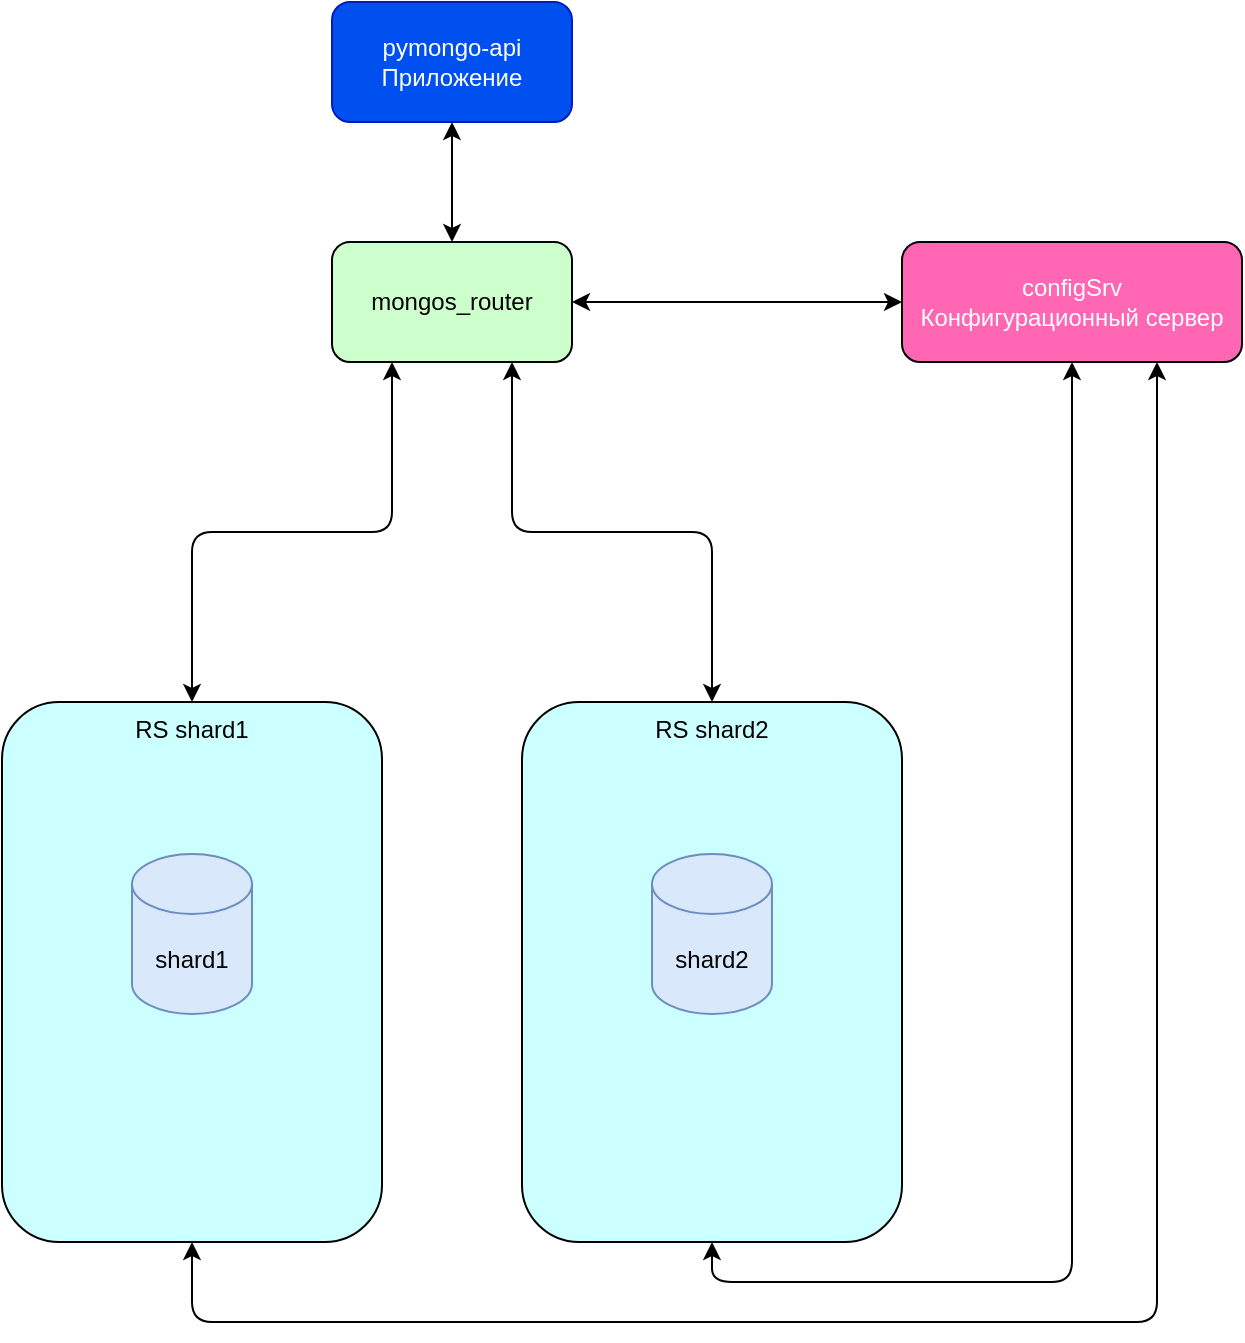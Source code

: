 <mxfile version="26.0.9" pages="5">
  <diagram name="#1.1 sharding" id="oOtj67m-1ixN-98I0ntH">
    <mxGraphModel dx="2074" dy="1214" grid="1" gridSize="10" guides="1" tooltips="1" connect="1" arrows="1" fold="1" page="1" pageScale="1" pageWidth="1169" pageHeight="827" math="0" shadow="0">
      <root>
        <mxCell id="Ft0aLXtTWg7wGxlNgs60-0" />
        <mxCell id="Ft0aLXtTWg7wGxlNgs60-1" parent="Ft0aLXtTWg7wGxlNgs60-0" />
        <mxCell id="Ft0aLXtTWg7wGxlNgs60-2" value="pymongo-api&lt;div&gt;Приложение&lt;/div&gt;" style="rounded=1;whiteSpace=wrap;html=1;fillColor=#0050ef;fontColor=#ffffff;strokeColor=#001DBC;" parent="Ft0aLXtTWg7wGxlNgs60-1" vertex="1">
          <mxGeometry x="370" y="220" width="120" height="60" as="geometry" />
        </mxCell>
        <mxCell id="Ft0aLXtTWg7wGxlNgs60-4" style="edgeStyle=orthogonalEdgeStyle;rounded=1;orthogonalLoop=1;jettySize=auto;html=1;exitX=0.25;exitY=1;exitDx=0;exitDy=0;entryX=0.5;entryY=0;entryDx=0;entryDy=0;curved=0;startArrow=classic;startFill=1;jumpStyle=line;" parent="Ft0aLXtTWg7wGxlNgs60-1" source="Ft0aLXtTWg7wGxlNgs60-8" target="Ft0aLXtTWg7wGxlNgs60-28" edge="1">
          <mxGeometry relative="1" as="geometry" />
        </mxCell>
        <mxCell id="Ft0aLXtTWg7wGxlNgs60-5" style="edgeStyle=orthogonalEdgeStyle;rounded=1;orthogonalLoop=1;jettySize=auto;html=1;exitX=0.75;exitY=1;exitDx=0;exitDy=0;entryX=0.5;entryY=0;entryDx=0;entryDy=0;curved=0;startArrow=classic;startFill=1;jumpStyle=line;" parent="Ft0aLXtTWg7wGxlNgs60-1" source="Ft0aLXtTWg7wGxlNgs60-8" target="Ft0aLXtTWg7wGxlNgs60-31" edge="1">
          <mxGeometry relative="1" as="geometry" />
        </mxCell>
        <mxCell id="Ft0aLXtTWg7wGxlNgs60-8" value="mongos_router" style="rounded=1;whiteSpace=wrap;html=1;gradientColor=none;fillColor=#CCFFCC;" parent="Ft0aLXtTWg7wGxlNgs60-1" vertex="1">
          <mxGeometry x="370" y="340" width="120" height="60" as="geometry" />
        </mxCell>
        <mxCell id="Ft0aLXtTWg7wGxlNgs60-15" style="edgeStyle=orthogonalEdgeStyle;rounded=1;orthogonalLoop=1;jettySize=auto;html=1;exitX=1;exitY=0.5;exitDx=0;exitDy=0;entryX=0;entryY=0.5;entryDx=0;entryDy=0;curved=0;startArrow=classic;startFill=1;jumpStyle=line;" parent="Ft0aLXtTWg7wGxlNgs60-1" source="Ft0aLXtTWg7wGxlNgs60-8" target="Ft0aLXtTWg7wGxlNgs60-26" edge="1">
          <mxGeometry relative="1" as="geometry">
            <mxPoint x="850" y="320" as="sourcePoint" />
          </mxGeometry>
        </mxCell>
        <mxCell id="Ft0aLXtTWg7wGxlNgs60-21" style="edgeStyle=orthogonalEdgeStyle;rounded=1;orthogonalLoop=1;jettySize=auto;html=1;entryX=0.5;entryY=0;entryDx=0;entryDy=0;curved=0;startArrow=classic;startFill=1;exitX=0.5;exitY=1;exitDx=0;exitDy=0;" parent="Ft0aLXtTWg7wGxlNgs60-1" source="Ft0aLXtTWg7wGxlNgs60-2" target="Ft0aLXtTWg7wGxlNgs60-8" edge="1">
          <mxGeometry relative="1" as="geometry">
            <mxPoint x="500" y="240.037" as="sourcePoint" />
          </mxGeometry>
        </mxCell>
        <mxCell id="Ft0aLXtTWg7wGxlNgs60-23" value="" style="group;fillColor=default;fillStyle=auto;container=0;" parent="Ft0aLXtTWg7wGxlNgs60-1" vertex="1" connectable="0">
          <mxGeometry x="205" y="570" width="190" height="270" as="geometry" />
        </mxCell>
        <mxCell id="Ft0aLXtTWg7wGxlNgs60-24" value="" style="group;fillColor=default;fillStyle=auto;container=0;" parent="Ft0aLXtTWg7wGxlNgs60-1" vertex="1" connectable="0">
          <mxGeometry x="465" y="570" width="190" height="270" as="geometry" />
        </mxCell>
        <mxCell id="Ft0aLXtTWg7wGxlNgs60-26" value="&lt;div&gt;configSrv&lt;/div&gt;Конфигурационный сервер" style="rounded=1;whiteSpace=wrap;html=1;verticalAlign=middle;fillColor=#FF66B3;fontColor=#FFFFFF;" parent="Ft0aLXtTWg7wGxlNgs60-1" vertex="1">
          <mxGeometry x="655" y="340" width="170" height="60" as="geometry" />
        </mxCell>
        <mxCell id="Ft0aLXtTWg7wGxlNgs60-27" style="edgeStyle=orthogonalEdgeStyle;rounded=1;orthogonalLoop=1;jettySize=auto;html=1;exitX=0.5;exitY=1;exitDx=0;exitDy=0;entryX=0.75;entryY=1;entryDx=0;entryDy=0;curved=0;startArrow=classic;startFill=1;" parent="Ft0aLXtTWg7wGxlNgs60-1" source="Ft0aLXtTWg7wGxlNgs60-28" target="Ft0aLXtTWg7wGxlNgs60-26" edge="1">
          <mxGeometry relative="1" as="geometry">
            <Array as="points">
              <mxPoint x="300" y="880" />
              <mxPoint x="782" y="880" />
            </Array>
          </mxGeometry>
        </mxCell>
        <mxCell id="Ft0aLXtTWg7wGxlNgs60-28" value="RS shard1" style="rounded=1;whiteSpace=wrap;html=1;verticalAlign=top;fillColor=#CCFFFF;fillStyle=auto;" parent="Ft0aLXtTWg7wGxlNgs60-1" vertex="1">
          <mxGeometry x="205" y="570" width="190" height="270" as="geometry" />
        </mxCell>
        <mxCell id="Ft0aLXtTWg7wGxlNgs60-29" value="shard1" style="shape=cylinder3;whiteSpace=wrap;html=1;boundedLbl=1;backgroundOutline=1;size=15;fillColor=#dae8fc;strokeColor=#6c8ebf;" parent="Ft0aLXtTWg7wGxlNgs60-1" vertex="1">
          <mxGeometry x="270" y="646" width="60" height="80" as="geometry" />
        </mxCell>
        <mxCell id="Ft0aLXtTWg7wGxlNgs60-30" style="edgeStyle=orthogonalEdgeStyle;rounded=1;orthogonalLoop=1;jettySize=auto;html=1;exitX=0.5;exitY=1;exitDx=0;exitDy=0;entryX=0.5;entryY=1;entryDx=0;entryDy=0;curved=0;startArrow=classic;startFill=1;" parent="Ft0aLXtTWg7wGxlNgs60-1" source="Ft0aLXtTWg7wGxlNgs60-31" target="Ft0aLXtTWg7wGxlNgs60-26" edge="1">
          <mxGeometry relative="1" as="geometry" />
        </mxCell>
        <mxCell id="Ft0aLXtTWg7wGxlNgs60-31" value="RS shard2" style="rounded=1;whiteSpace=wrap;html=1;verticalAlign=top;fillColor=#CCFFFF;fillStyle=auto;" parent="Ft0aLXtTWg7wGxlNgs60-1" vertex="1">
          <mxGeometry x="465" y="570" width="190" height="270" as="geometry" />
        </mxCell>
        <mxCell id="Ft0aLXtTWg7wGxlNgs60-32" value="shard2" style="shape=cylinder3;whiteSpace=wrap;html=1;boundedLbl=1;backgroundOutline=1;size=15;fillColor=#dae8fc;strokeColor=#6c8ebf;" parent="Ft0aLXtTWg7wGxlNgs60-1" vertex="1">
          <mxGeometry x="530" y="646" width="60" height="80" as="geometry" />
        </mxCell>
      </root>
    </mxGraphModel>
  </diagram>
  <diagram name="#1.2 replicas" id="jmdR6YUnOsaOsuq2noiQ">
    <mxGraphModel dx="2074" dy="1214" grid="1" gridSize="10" guides="1" tooltips="1" connect="1" arrows="1" fold="1" page="1" pageScale="1" pageWidth="1169" pageHeight="827" math="0" shadow="0">
      <root>
        <mxCell id="omkqQXx_SP6bT4OdWfUb-0" />
        <mxCell id="omkqQXx_SP6bT4OdWfUb-1" parent="omkqQXx_SP6bT4OdWfUb-0" />
        <mxCell id="omkqQXx_SP6bT4OdWfUb-2" value="pymongo-api&lt;div&gt;Приложение&lt;/div&gt;" style="rounded=1;whiteSpace=wrap;html=1;fillColor=#0050ef;fontColor=#ffffff;strokeColor=#001DBC;" parent="omkqQXx_SP6bT4OdWfUb-1" vertex="1">
          <mxGeometry x="370" y="220" width="120" height="60" as="geometry" />
        </mxCell>
        <mxCell id="omkqQXx_SP6bT4OdWfUb-3" style="edgeStyle=orthogonalEdgeStyle;rounded=1;orthogonalLoop=1;jettySize=auto;html=1;exitX=0.25;exitY=1;exitDx=0;exitDy=0;entryX=0.5;entryY=0;entryDx=0;entryDy=0;curved=0;startArrow=classic;startFill=1;jumpStyle=line;" parent="omkqQXx_SP6bT4OdWfUb-1" source="omkqQXx_SP6bT4OdWfUb-5" target="omkqQXx_SP6bT4OdWfUb-12" edge="1">
          <mxGeometry relative="1" as="geometry" />
        </mxCell>
        <mxCell id="omkqQXx_SP6bT4OdWfUb-4" style="edgeStyle=orthogonalEdgeStyle;rounded=1;orthogonalLoop=1;jettySize=auto;html=1;exitX=0.75;exitY=1;exitDx=0;exitDy=0;entryX=0.5;entryY=0;entryDx=0;entryDy=0;curved=0;startArrow=classic;startFill=1;jumpStyle=line;" parent="omkqQXx_SP6bT4OdWfUb-1" source="omkqQXx_SP6bT4OdWfUb-5" target="omkqQXx_SP6bT4OdWfUb-15" edge="1">
          <mxGeometry relative="1" as="geometry" />
        </mxCell>
        <mxCell id="omkqQXx_SP6bT4OdWfUb-5" value="mongos_router" style="rounded=1;whiteSpace=wrap;html=1;gradientColor=none;fillColor=#CCFFCC;" parent="omkqQXx_SP6bT4OdWfUb-1" vertex="1">
          <mxGeometry x="370" y="340" width="120" height="60" as="geometry" />
        </mxCell>
        <mxCell id="omkqQXx_SP6bT4OdWfUb-6" style="edgeStyle=orthogonalEdgeStyle;rounded=1;orthogonalLoop=1;jettySize=auto;html=1;exitX=1;exitY=0.5;exitDx=0;exitDy=0;entryX=0;entryY=0.5;entryDx=0;entryDy=0;curved=0;startArrow=classic;startFill=1;jumpStyle=line;" parent="omkqQXx_SP6bT4OdWfUb-1" source="omkqQXx_SP6bT4OdWfUb-5" target="omkqQXx_SP6bT4OdWfUb-10" edge="1">
          <mxGeometry relative="1" as="geometry">
            <mxPoint x="850" y="320" as="sourcePoint" />
          </mxGeometry>
        </mxCell>
        <mxCell id="omkqQXx_SP6bT4OdWfUb-7" style="edgeStyle=orthogonalEdgeStyle;rounded=1;orthogonalLoop=1;jettySize=auto;html=1;entryX=0.5;entryY=0;entryDx=0;entryDy=0;curved=0;startArrow=classic;startFill=1;exitX=0.5;exitY=1;exitDx=0;exitDy=0;" parent="omkqQXx_SP6bT4OdWfUb-1" source="omkqQXx_SP6bT4OdWfUb-2" target="omkqQXx_SP6bT4OdWfUb-5" edge="1">
          <mxGeometry relative="1" as="geometry">
            <mxPoint x="500" y="240.037" as="sourcePoint" />
          </mxGeometry>
        </mxCell>
        <mxCell id="omkqQXx_SP6bT4OdWfUb-8" value="" style="group;fillColor=default;fillStyle=auto;container=0;" parent="omkqQXx_SP6bT4OdWfUb-1" vertex="1" connectable="0">
          <mxGeometry x="205" y="570" width="190" height="270" as="geometry" />
        </mxCell>
        <mxCell id="omkqQXx_SP6bT4OdWfUb-9" value="" style="group;fillColor=default;fillStyle=auto;container=0;" parent="omkqQXx_SP6bT4OdWfUb-1" vertex="1" connectable="0">
          <mxGeometry x="465" y="570" width="190" height="270" as="geometry" />
        </mxCell>
        <mxCell id="omkqQXx_SP6bT4OdWfUb-10" value="&lt;div&gt;configSrv&lt;/div&gt;Конфигурационный сервер" style="rounded=1;whiteSpace=wrap;html=1;verticalAlign=middle;fillColor=#FF66B3;fontColor=#FFFFFF;" parent="omkqQXx_SP6bT4OdWfUb-1" vertex="1">
          <mxGeometry x="655" y="340" width="170" height="60" as="geometry" />
        </mxCell>
        <mxCell id="omkqQXx_SP6bT4OdWfUb-11" style="edgeStyle=orthogonalEdgeStyle;rounded=1;orthogonalLoop=1;jettySize=auto;html=1;exitX=0.5;exitY=1;exitDx=0;exitDy=0;entryX=0.75;entryY=1;entryDx=0;entryDy=0;curved=0;startArrow=classic;startFill=1;" parent="omkqQXx_SP6bT4OdWfUb-1" source="omkqQXx_SP6bT4OdWfUb-12" target="omkqQXx_SP6bT4OdWfUb-10" edge="1">
          <mxGeometry relative="1" as="geometry">
            <Array as="points">
              <mxPoint x="300" y="880" />
              <mxPoint x="782" y="880" />
            </Array>
          </mxGeometry>
        </mxCell>
        <mxCell id="omkqQXx_SP6bT4OdWfUb-12" value="RS shard1" style="rounded=1;whiteSpace=wrap;html=1;verticalAlign=top;fillColor=#CCFFFF;fillStyle=auto;" parent="omkqQXx_SP6bT4OdWfUb-1" vertex="1">
          <mxGeometry x="205" y="570" width="190" height="270" as="geometry" />
        </mxCell>
        <mxCell id="omkqQXx_SP6bT4OdWfUb-13" value="shard1" style="shape=cylinder3;whiteSpace=wrap;html=1;boundedLbl=1;backgroundOutline=1;size=15;fillColor=#dae8fc;strokeColor=#6c8ebf;" parent="omkqQXx_SP6bT4OdWfUb-1" vertex="1">
          <mxGeometry x="270" y="646" width="60" height="80" as="geometry" />
        </mxCell>
        <mxCell id="omkqQXx_SP6bT4OdWfUb-14" style="edgeStyle=orthogonalEdgeStyle;rounded=1;orthogonalLoop=1;jettySize=auto;html=1;exitX=0.5;exitY=1;exitDx=0;exitDy=0;entryX=0.5;entryY=1;entryDx=0;entryDy=0;curved=0;startArrow=classic;startFill=1;" parent="omkqQXx_SP6bT4OdWfUb-1" source="omkqQXx_SP6bT4OdWfUb-15" target="omkqQXx_SP6bT4OdWfUb-10" edge="1">
          <mxGeometry relative="1" as="geometry" />
        </mxCell>
        <mxCell id="omkqQXx_SP6bT4OdWfUb-15" value="RS shard2" style="rounded=1;whiteSpace=wrap;html=1;verticalAlign=top;fillColor=#CCFFFF;fillStyle=auto;" parent="omkqQXx_SP6bT4OdWfUb-1" vertex="1">
          <mxGeometry x="465" y="570" width="190" height="270" as="geometry" />
        </mxCell>
        <mxCell id="DGWxu5seBSnJgDMLJ3g--0" value="shard1_&lt;div&gt;replica1&lt;/div&gt;" style="shape=cylinder3;whiteSpace=wrap;html=1;boundedLbl=1;backgroundOutline=1;size=15;fillColor=#dae8fc;strokeColor=#6c8ebf;" parent="omkqQXx_SP6bT4OdWfUb-1" vertex="1">
          <mxGeometry x="220" y="740" width="60" height="80" as="geometry" />
        </mxCell>
        <mxCell id="DGWxu5seBSnJgDMLJ3g--1" value="shard1_&lt;div&gt;replica2&lt;/div&gt;" style="shape=cylinder3;whiteSpace=wrap;html=1;boundedLbl=1;backgroundOutline=1;size=15;fillColor=#dae8fc;strokeColor=#6c8ebf;" parent="omkqQXx_SP6bT4OdWfUb-1" vertex="1">
          <mxGeometry x="310" y="740" width="60" height="80" as="geometry" />
        </mxCell>
        <mxCell id="DGWxu5seBSnJgDMLJ3g--2" value="" style="endArrow=none;dashed=1;html=1;dashPattern=1 3;strokeWidth=2;rounded=0;entryX=0;entryY=0.5;entryDx=0;entryDy=0;entryPerimeter=0;exitX=1;exitY=0.5;exitDx=0;exitDy=0;exitPerimeter=0;" parent="omkqQXx_SP6bT4OdWfUb-1" source="DGWxu5seBSnJgDMLJ3g--0" target="DGWxu5seBSnJgDMLJ3g--1" edge="1">
          <mxGeometry width="50" height="50" relative="1" as="geometry">
            <mxPoint x="280" y="740" as="sourcePoint" />
            <mxPoint x="330" y="690" as="targetPoint" />
          </mxGeometry>
        </mxCell>
        <mxCell id="DGWxu5seBSnJgDMLJ3g--4" value="" style="endArrow=none;dashed=1;html=1;dashPattern=1 3;strokeWidth=2;rounded=0;exitX=0.5;exitY=0;exitDx=0;exitDy=0;exitPerimeter=0;entryX=0.145;entryY=1;entryDx=0;entryDy=-4.35;entryPerimeter=0;" parent="omkqQXx_SP6bT4OdWfUb-1" source="DGWxu5seBSnJgDMLJ3g--0" target="omkqQXx_SP6bT4OdWfUb-13" edge="1">
          <mxGeometry width="50" height="50" relative="1" as="geometry">
            <mxPoint x="280" y="740" as="sourcePoint" />
            <mxPoint x="330" y="690" as="targetPoint" />
          </mxGeometry>
        </mxCell>
        <mxCell id="DGWxu5seBSnJgDMLJ3g--5" value="" style="endArrow=none;dashed=1;html=1;dashPattern=1 3;strokeWidth=2;rounded=0;exitX=0.5;exitY=0;exitDx=0;exitDy=0;exitPerimeter=0;entryX=0.855;entryY=1;entryDx=0;entryDy=-4.35;entryPerimeter=0;" parent="omkqQXx_SP6bT4OdWfUb-1" source="DGWxu5seBSnJgDMLJ3g--1" target="omkqQXx_SP6bT4OdWfUb-13" edge="1">
          <mxGeometry width="50" height="50" relative="1" as="geometry">
            <mxPoint x="280" y="740" as="sourcePoint" />
            <mxPoint x="330" y="690" as="targetPoint" />
          </mxGeometry>
        </mxCell>
        <mxCell id="DGWxu5seBSnJgDMLJ3g--7" value="shard2" style="shape=cylinder3;whiteSpace=wrap;html=1;boundedLbl=1;backgroundOutline=1;size=15;fillColor=#dae8fc;strokeColor=#6c8ebf;" parent="omkqQXx_SP6bT4OdWfUb-1" vertex="1">
          <mxGeometry x="531" y="646" width="60" height="80" as="geometry" />
        </mxCell>
        <mxCell id="DGWxu5seBSnJgDMLJ3g--8" value="shard2_&lt;div&gt;replica1&lt;/div&gt;" style="shape=cylinder3;whiteSpace=wrap;html=1;boundedLbl=1;backgroundOutline=1;size=15;fillColor=#dae8fc;strokeColor=#6c8ebf;" parent="omkqQXx_SP6bT4OdWfUb-1" vertex="1">
          <mxGeometry x="481" y="740" width="60" height="80" as="geometry" />
        </mxCell>
        <mxCell id="DGWxu5seBSnJgDMLJ3g--9" value="shard2_&lt;div&gt;replica2&lt;/div&gt;" style="shape=cylinder3;whiteSpace=wrap;html=1;boundedLbl=1;backgroundOutline=1;size=15;fillColor=#dae8fc;strokeColor=#6c8ebf;" parent="omkqQXx_SP6bT4OdWfUb-1" vertex="1">
          <mxGeometry x="571" y="740" width="60" height="80" as="geometry" />
        </mxCell>
        <mxCell id="DGWxu5seBSnJgDMLJ3g--10" value="" style="endArrow=none;dashed=1;html=1;dashPattern=1 3;strokeWidth=2;rounded=0;entryX=0;entryY=0.5;entryDx=0;entryDy=0;entryPerimeter=0;exitX=1;exitY=0.5;exitDx=0;exitDy=0;exitPerimeter=0;" parent="omkqQXx_SP6bT4OdWfUb-1" source="DGWxu5seBSnJgDMLJ3g--8" target="DGWxu5seBSnJgDMLJ3g--9" edge="1">
          <mxGeometry width="50" height="50" relative="1" as="geometry">
            <mxPoint x="541" y="740" as="sourcePoint" />
            <mxPoint x="591" y="690" as="targetPoint" />
          </mxGeometry>
        </mxCell>
        <mxCell id="DGWxu5seBSnJgDMLJ3g--11" value="" style="endArrow=none;dashed=1;html=1;dashPattern=1 3;strokeWidth=2;rounded=0;exitX=0.5;exitY=0;exitDx=0;exitDy=0;exitPerimeter=0;entryX=0.145;entryY=1;entryDx=0;entryDy=-4.35;entryPerimeter=0;" parent="omkqQXx_SP6bT4OdWfUb-1" source="DGWxu5seBSnJgDMLJ3g--8" target="DGWxu5seBSnJgDMLJ3g--7" edge="1">
          <mxGeometry width="50" height="50" relative="1" as="geometry">
            <mxPoint x="541" y="740" as="sourcePoint" />
            <mxPoint x="591" y="690" as="targetPoint" />
          </mxGeometry>
        </mxCell>
        <mxCell id="DGWxu5seBSnJgDMLJ3g--12" value="" style="endArrow=none;dashed=1;html=1;dashPattern=1 3;strokeWidth=2;rounded=0;exitX=0.5;exitY=0;exitDx=0;exitDy=0;exitPerimeter=0;entryX=0.855;entryY=1;entryDx=0;entryDy=-4.35;entryPerimeter=0;" parent="omkqQXx_SP6bT4OdWfUb-1" source="DGWxu5seBSnJgDMLJ3g--9" target="DGWxu5seBSnJgDMLJ3g--7" edge="1">
          <mxGeometry width="50" height="50" relative="1" as="geometry">
            <mxPoint x="541" y="740" as="sourcePoint" />
            <mxPoint x="591" y="690" as="targetPoint" />
          </mxGeometry>
        </mxCell>
      </root>
    </mxGraphModel>
  </diagram>
  <diagram name="#1.3 cache" id="udv4BVdtYT-DfLjTE3Mp">
    <mxGraphModel dx="2074" dy="1214" grid="1" gridSize="10" guides="1" tooltips="1" connect="1" arrows="1" fold="1" page="1" pageScale="1" pageWidth="1169" pageHeight="827" math="0" shadow="0">
      <root>
        <mxCell id="6WTrFtdvR8B12e0Y9-Ft-0" />
        <mxCell id="6WTrFtdvR8B12e0Y9-Ft-1" parent="6WTrFtdvR8B12e0Y9-Ft-0" />
        <mxCell id="zZBCffp7BMk31T-UuGDa-0" style="edgeStyle=orthogonalEdgeStyle;rounded=1;orthogonalLoop=1;jettySize=auto;html=1;exitX=0;exitY=0.5;exitDx=0;exitDy=0;entryX=0.5;entryY=0;entryDx=0;entryDy=0;strokeColor=default;curved=0;startArrow=classic;startFill=1;" parent="6WTrFtdvR8B12e0Y9-Ft-1" source="4jr3Cy5L-XnNz_tOLZO4-0" target="19OFOyq2T0RJqbPKQ-0i-0" edge="1">
          <mxGeometry relative="1" as="geometry">
            <mxPoint x="370" y="250" as="sourcePoint" />
          </mxGeometry>
        </mxCell>
        <mxCell id="zZBCffp7BMk31T-UuGDa-1" style="edgeStyle=orthogonalEdgeStyle;rounded=1;orthogonalLoop=1;jettySize=auto;html=1;exitX=1;exitY=0.5;exitDx=0;exitDy=0;entryX=0;entryY=0.5;entryDx=0;entryDy=0;strokeColor=default;curved=0;startArrow=classic;startFill=1;" parent="6WTrFtdvR8B12e0Y9-Ft-1" source="19OFOyq2T0RJqbPKQ-0i-0" target="4jr3Cy5L-XnNz_tOLZO4-3" edge="1">
          <mxGeometry relative="1" as="geometry">
            <mxPoint x="370" y="370" as="targetPoint" />
          </mxGeometry>
        </mxCell>
        <mxCell id="19OFOyq2T0RJqbPKQ-0i-0" value="redis_service" style="rounded=1;whiteSpace=wrap;html=1;fillColor=#fad7ac;strokeColor=#b46504;" parent="6WTrFtdvR8B12e0Y9-Ft-1" vertex="1">
          <mxGeometry x="70" y="340" width="120" height="60" as="geometry" />
        </mxCell>
        <mxCell id="4jr3Cy5L-XnNz_tOLZO4-0" value="pymongo-api&lt;div&gt;Приложение&lt;/div&gt;" style="rounded=1;whiteSpace=wrap;html=1;fillColor=#0050ef;fontColor=#ffffff;strokeColor=#001DBC;" parent="6WTrFtdvR8B12e0Y9-Ft-1" vertex="1">
          <mxGeometry x="370" y="220" width="120" height="60" as="geometry" />
        </mxCell>
        <mxCell id="4jr3Cy5L-XnNz_tOLZO4-1" style="edgeStyle=orthogonalEdgeStyle;rounded=1;orthogonalLoop=1;jettySize=auto;html=1;exitX=0.25;exitY=1;exitDx=0;exitDy=0;entryX=0.5;entryY=0;entryDx=0;entryDy=0;curved=0;startArrow=classic;startFill=1;jumpStyle=line;" parent="6WTrFtdvR8B12e0Y9-Ft-1" source="4jr3Cy5L-XnNz_tOLZO4-3" target="4jr3Cy5L-XnNz_tOLZO4-10" edge="1">
          <mxGeometry relative="1" as="geometry" />
        </mxCell>
        <mxCell id="4jr3Cy5L-XnNz_tOLZO4-2" style="edgeStyle=orthogonalEdgeStyle;rounded=1;orthogonalLoop=1;jettySize=auto;html=1;exitX=0.75;exitY=1;exitDx=0;exitDy=0;entryX=0.5;entryY=0;entryDx=0;entryDy=0;curved=0;startArrow=classic;startFill=1;jumpStyle=line;" parent="6WTrFtdvR8B12e0Y9-Ft-1" source="4jr3Cy5L-XnNz_tOLZO4-3" target="4jr3Cy5L-XnNz_tOLZO4-13" edge="1">
          <mxGeometry relative="1" as="geometry" />
        </mxCell>
        <mxCell id="4jr3Cy5L-XnNz_tOLZO4-3" value="mongos_router" style="rounded=1;whiteSpace=wrap;html=1;gradientColor=none;fillColor=#CCFFCC;" parent="6WTrFtdvR8B12e0Y9-Ft-1" vertex="1">
          <mxGeometry x="370" y="340" width="120" height="60" as="geometry" />
        </mxCell>
        <mxCell id="4jr3Cy5L-XnNz_tOLZO4-4" style="edgeStyle=orthogonalEdgeStyle;rounded=1;orthogonalLoop=1;jettySize=auto;html=1;exitX=1;exitY=0.5;exitDx=0;exitDy=0;entryX=0;entryY=0.5;entryDx=0;entryDy=0;curved=0;startArrow=classic;startFill=1;jumpStyle=line;" parent="6WTrFtdvR8B12e0Y9-Ft-1" source="4jr3Cy5L-XnNz_tOLZO4-3" target="4jr3Cy5L-XnNz_tOLZO4-8" edge="1">
          <mxGeometry relative="1" as="geometry">
            <mxPoint x="850" y="320" as="sourcePoint" />
          </mxGeometry>
        </mxCell>
        <mxCell id="4jr3Cy5L-XnNz_tOLZO4-5" style="edgeStyle=orthogonalEdgeStyle;rounded=1;orthogonalLoop=1;jettySize=auto;html=1;entryX=0.5;entryY=0;entryDx=0;entryDy=0;curved=0;startArrow=classic;startFill=1;exitX=0.5;exitY=1;exitDx=0;exitDy=0;" parent="6WTrFtdvR8B12e0Y9-Ft-1" source="4jr3Cy5L-XnNz_tOLZO4-0" target="4jr3Cy5L-XnNz_tOLZO4-3" edge="1">
          <mxGeometry relative="1" as="geometry">
            <mxPoint x="500" y="240.037" as="sourcePoint" />
          </mxGeometry>
        </mxCell>
        <mxCell id="4jr3Cy5L-XnNz_tOLZO4-6" value="" style="group;fillColor=default;fillStyle=auto;container=0;" parent="6WTrFtdvR8B12e0Y9-Ft-1" vertex="1" connectable="0">
          <mxGeometry x="205" y="570" width="190" height="270" as="geometry" />
        </mxCell>
        <mxCell id="4jr3Cy5L-XnNz_tOLZO4-7" value="" style="group;fillColor=default;fillStyle=auto;container=0;" parent="6WTrFtdvR8B12e0Y9-Ft-1" vertex="1" connectable="0">
          <mxGeometry x="465" y="570" width="190" height="270" as="geometry" />
        </mxCell>
        <mxCell id="4jr3Cy5L-XnNz_tOLZO4-8" value="&lt;div&gt;configSrv&lt;/div&gt;Конфигурационный сервер" style="rounded=1;whiteSpace=wrap;html=1;verticalAlign=middle;fillColor=#FF66B3;fontColor=#FFFFFF;" parent="6WTrFtdvR8B12e0Y9-Ft-1" vertex="1">
          <mxGeometry x="655" y="340" width="170" height="60" as="geometry" />
        </mxCell>
        <mxCell id="4jr3Cy5L-XnNz_tOLZO4-9" style="edgeStyle=orthogonalEdgeStyle;rounded=1;orthogonalLoop=1;jettySize=auto;html=1;exitX=0.5;exitY=1;exitDx=0;exitDy=0;entryX=0.75;entryY=1;entryDx=0;entryDy=0;curved=0;startArrow=classic;startFill=1;" parent="6WTrFtdvR8B12e0Y9-Ft-1" source="4jr3Cy5L-XnNz_tOLZO4-10" target="4jr3Cy5L-XnNz_tOLZO4-8" edge="1">
          <mxGeometry relative="1" as="geometry">
            <Array as="points">
              <mxPoint x="300" y="880" />
              <mxPoint x="782" y="880" />
            </Array>
          </mxGeometry>
        </mxCell>
        <mxCell id="4jr3Cy5L-XnNz_tOLZO4-10" value="RS shard1" style="rounded=1;whiteSpace=wrap;html=1;verticalAlign=top;fillColor=#CCFFFF;fillStyle=auto;" parent="6WTrFtdvR8B12e0Y9-Ft-1" vertex="1">
          <mxGeometry x="205" y="570" width="190" height="270" as="geometry" />
        </mxCell>
        <mxCell id="4jr3Cy5L-XnNz_tOLZO4-11" value="shard1" style="shape=cylinder3;whiteSpace=wrap;html=1;boundedLbl=1;backgroundOutline=1;size=15;fillColor=#dae8fc;strokeColor=#6c8ebf;" parent="6WTrFtdvR8B12e0Y9-Ft-1" vertex="1">
          <mxGeometry x="270" y="646" width="60" height="80" as="geometry" />
        </mxCell>
        <mxCell id="4jr3Cy5L-XnNz_tOLZO4-12" style="edgeStyle=orthogonalEdgeStyle;rounded=1;orthogonalLoop=1;jettySize=auto;html=1;exitX=0.5;exitY=1;exitDx=0;exitDy=0;entryX=0.5;entryY=1;entryDx=0;entryDy=0;curved=0;startArrow=classic;startFill=1;" parent="6WTrFtdvR8B12e0Y9-Ft-1" source="4jr3Cy5L-XnNz_tOLZO4-13" target="4jr3Cy5L-XnNz_tOLZO4-8" edge="1">
          <mxGeometry relative="1" as="geometry" />
        </mxCell>
        <mxCell id="4jr3Cy5L-XnNz_tOLZO4-13" value="RS shard2" style="rounded=1;whiteSpace=wrap;html=1;verticalAlign=top;fillColor=#CCFFFF;fillStyle=auto;" parent="6WTrFtdvR8B12e0Y9-Ft-1" vertex="1">
          <mxGeometry x="465" y="570" width="190" height="270" as="geometry" />
        </mxCell>
        <mxCell id="4jr3Cy5L-XnNz_tOLZO4-14" value="shard1_&lt;div&gt;replica1&lt;/div&gt;" style="shape=cylinder3;whiteSpace=wrap;html=1;boundedLbl=1;backgroundOutline=1;size=15;fillColor=#dae8fc;strokeColor=#6c8ebf;" parent="6WTrFtdvR8B12e0Y9-Ft-1" vertex="1">
          <mxGeometry x="220" y="740" width="60" height="80" as="geometry" />
        </mxCell>
        <mxCell id="4jr3Cy5L-XnNz_tOLZO4-15" value="shard1_&lt;div&gt;replica2&lt;/div&gt;" style="shape=cylinder3;whiteSpace=wrap;html=1;boundedLbl=1;backgroundOutline=1;size=15;fillColor=#dae8fc;strokeColor=#6c8ebf;" parent="6WTrFtdvR8B12e0Y9-Ft-1" vertex="1">
          <mxGeometry x="310" y="740" width="60" height="80" as="geometry" />
        </mxCell>
        <mxCell id="4jr3Cy5L-XnNz_tOLZO4-16" value="" style="endArrow=none;dashed=1;html=1;dashPattern=1 3;strokeWidth=2;rounded=0;entryX=0;entryY=0.5;entryDx=0;entryDy=0;entryPerimeter=0;exitX=1;exitY=0.5;exitDx=0;exitDy=0;exitPerimeter=0;" parent="6WTrFtdvR8B12e0Y9-Ft-1" source="4jr3Cy5L-XnNz_tOLZO4-14" target="4jr3Cy5L-XnNz_tOLZO4-15" edge="1">
          <mxGeometry width="50" height="50" relative="1" as="geometry">
            <mxPoint x="280" y="740" as="sourcePoint" />
            <mxPoint x="330" y="690" as="targetPoint" />
          </mxGeometry>
        </mxCell>
        <mxCell id="4jr3Cy5L-XnNz_tOLZO4-17" value="" style="endArrow=none;dashed=1;html=1;dashPattern=1 3;strokeWidth=2;rounded=0;exitX=0.5;exitY=0;exitDx=0;exitDy=0;exitPerimeter=0;entryX=0.145;entryY=1;entryDx=0;entryDy=-4.35;entryPerimeter=0;" parent="6WTrFtdvR8B12e0Y9-Ft-1" source="4jr3Cy5L-XnNz_tOLZO4-14" target="4jr3Cy5L-XnNz_tOLZO4-11" edge="1">
          <mxGeometry width="50" height="50" relative="1" as="geometry">
            <mxPoint x="280" y="740" as="sourcePoint" />
            <mxPoint x="330" y="690" as="targetPoint" />
          </mxGeometry>
        </mxCell>
        <mxCell id="4jr3Cy5L-XnNz_tOLZO4-18" value="" style="endArrow=none;dashed=1;html=1;dashPattern=1 3;strokeWidth=2;rounded=0;exitX=0.5;exitY=0;exitDx=0;exitDy=0;exitPerimeter=0;entryX=0.855;entryY=1;entryDx=0;entryDy=-4.35;entryPerimeter=0;" parent="6WTrFtdvR8B12e0Y9-Ft-1" source="4jr3Cy5L-XnNz_tOLZO4-15" target="4jr3Cy5L-XnNz_tOLZO4-11" edge="1">
          <mxGeometry width="50" height="50" relative="1" as="geometry">
            <mxPoint x="280" y="740" as="sourcePoint" />
            <mxPoint x="330" y="690" as="targetPoint" />
          </mxGeometry>
        </mxCell>
        <mxCell id="4jr3Cy5L-XnNz_tOLZO4-19" value="shard2" style="shape=cylinder3;whiteSpace=wrap;html=1;boundedLbl=1;backgroundOutline=1;size=15;fillColor=#dae8fc;strokeColor=#6c8ebf;" parent="6WTrFtdvR8B12e0Y9-Ft-1" vertex="1">
          <mxGeometry x="531" y="646" width="60" height="80" as="geometry" />
        </mxCell>
        <mxCell id="4jr3Cy5L-XnNz_tOLZO4-20" value="shard2_&lt;div&gt;replica1&lt;/div&gt;" style="shape=cylinder3;whiteSpace=wrap;html=1;boundedLbl=1;backgroundOutline=1;size=15;fillColor=#dae8fc;strokeColor=#6c8ebf;" parent="6WTrFtdvR8B12e0Y9-Ft-1" vertex="1">
          <mxGeometry x="481" y="740" width="60" height="80" as="geometry" />
        </mxCell>
        <mxCell id="4jr3Cy5L-XnNz_tOLZO4-21" value="shard2_&lt;div&gt;replica2&lt;/div&gt;" style="shape=cylinder3;whiteSpace=wrap;html=1;boundedLbl=1;backgroundOutline=1;size=15;fillColor=#dae8fc;strokeColor=#6c8ebf;" parent="6WTrFtdvR8B12e0Y9-Ft-1" vertex="1">
          <mxGeometry x="571" y="740" width="60" height="80" as="geometry" />
        </mxCell>
        <mxCell id="4jr3Cy5L-XnNz_tOLZO4-22" value="" style="endArrow=none;dashed=1;html=1;dashPattern=1 3;strokeWidth=2;rounded=0;entryX=0;entryY=0.5;entryDx=0;entryDy=0;entryPerimeter=0;exitX=1;exitY=0.5;exitDx=0;exitDy=0;exitPerimeter=0;" parent="6WTrFtdvR8B12e0Y9-Ft-1" source="4jr3Cy5L-XnNz_tOLZO4-20" target="4jr3Cy5L-XnNz_tOLZO4-21" edge="1">
          <mxGeometry width="50" height="50" relative="1" as="geometry">
            <mxPoint x="541" y="740" as="sourcePoint" />
            <mxPoint x="591" y="690" as="targetPoint" />
          </mxGeometry>
        </mxCell>
        <mxCell id="4jr3Cy5L-XnNz_tOLZO4-23" value="" style="endArrow=none;dashed=1;html=1;dashPattern=1 3;strokeWidth=2;rounded=0;exitX=0.5;exitY=0;exitDx=0;exitDy=0;exitPerimeter=0;entryX=0.145;entryY=1;entryDx=0;entryDy=-4.35;entryPerimeter=0;" parent="6WTrFtdvR8B12e0Y9-Ft-1" source="4jr3Cy5L-XnNz_tOLZO4-20" target="4jr3Cy5L-XnNz_tOLZO4-19" edge="1">
          <mxGeometry width="50" height="50" relative="1" as="geometry">
            <mxPoint x="541" y="740" as="sourcePoint" />
            <mxPoint x="591" y="690" as="targetPoint" />
          </mxGeometry>
        </mxCell>
        <mxCell id="4jr3Cy5L-XnNz_tOLZO4-24" value="" style="endArrow=none;dashed=1;html=1;dashPattern=1 3;strokeWidth=2;rounded=0;exitX=0.5;exitY=0;exitDx=0;exitDy=0;exitPerimeter=0;entryX=0.855;entryY=1;entryDx=0;entryDy=-4.35;entryPerimeter=0;" parent="6WTrFtdvR8B12e0Y9-Ft-1" source="4jr3Cy5L-XnNz_tOLZO4-21" target="4jr3Cy5L-XnNz_tOLZO4-19" edge="1">
          <mxGeometry width="50" height="50" relative="1" as="geometry">
            <mxPoint x="541" y="740" as="sourcePoint" />
            <mxPoint x="591" y="690" as="targetPoint" />
          </mxGeometry>
        </mxCell>
      </root>
    </mxGraphModel>
  </diagram>
  <diagram name="#5 API Gateway" id="9hkFxDURfmnyj8Hzle9Y">
    <mxGraphModel dx="1092" dy="639" grid="1" gridSize="10" guides="1" tooltips="1" connect="1" arrows="1" fold="1" page="1" pageScale="1" pageWidth="1169" pageHeight="827" math="0" shadow="0">
      <root>
        <mxCell id="UyuxySO0qmOHJDEYLc8a-0" />
        <mxCell id="UyuxySO0qmOHJDEYLc8a-1" parent="UyuxySO0qmOHJDEYLc8a-0" />
        <mxCell id="UyuxySO0qmOHJDEYLc8a-2" style="edgeStyle=orthogonalEdgeStyle;rounded=1;orthogonalLoop=1;jettySize=auto;html=1;exitX=0;exitY=0.5;exitDx=0;exitDy=0;entryX=0.5;entryY=0;entryDx=0;entryDy=0;strokeColor=default;curved=0;startArrow=classic;startFill=1;" edge="1" parent="UyuxySO0qmOHJDEYLc8a-1" source="UyuxySO0qmOHJDEYLc8a-6" target="UyuxySO0qmOHJDEYLc8a-4">
          <mxGeometry relative="1" as="geometry">
            <mxPoint x="470" y="400" as="sourcePoint" />
          </mxGeometry>
        </mxCell>
        <mxCell id="UyuxySO0qmOHJDEYLc8a-3" style="edgeStyle=orthogonalEdgeStyle;rounded=1;orthogonalLoop=1;jettySize=auto;html=1;exitX=1;exitY=0.5;exitDx=0;exitDy=0;entryX=0;entryY=0.5;entryDx=0;entryDy=0;strokeColor=default;curved=0;startArrow=classic;startFill=1;" edge="1" parent="UyuxySO0qmOHJDEYLc8a-1" source="UyuxySO0qmOHJDEYLc8a-4" target="UyuxySO0qmOHJDEYLc8a-10">
          <mxGeometry relative="1" as="geometry">
            <mxPoint x="470" y="520" as="targetPoint" />
          </mxGeometry>
        </mxCell>
        <mxCell id="UyuxySO0qmOHJDEYLc8a-4" value="redis_service" style="rounded=1;whiteSpace=wrap;html=1;fillColor=#fad7ac;strokeColor=#b46504;" vertex="1" parent="UyuxySO0qmOHJDEYLc8a-1">
          <mxGeometry x="170" y="490" width="120" height="60" as="geometry" />
        </mxCell>
        <mxCell id="UyuxySO0qmOHJDEYLc8a-5" style="edgeStyle=orthogonalEdgeStyle;rounded=1;orthogonalLoop=1;jettySize=auto;html=1;exitX=0.75;exitY=0;exitDx=0;exitDy=0;entryX=0.25;entryY=1;entryDx=0;entryDy=0;curved=0;jumpStyle=line;" edge="1" parent="UyuxySO0qmOHJDEYLc8a-1" source="UyuxySO0qmOHJDEYLc8a-6" target="UyuxySO0qmOHJDEYLc8a-46">
          <mxGeometry relative="1" as="geometry">
            <Array as="points">
              <mxPoint x="440" y="340" />
              <mxPoint x="800" y="340" />
            </Array>
          </mxGeometry>
        </mxCell>
        <mxCell id="UyuxySO0qmOHJDEYLc8a-6" value="pymongo-api&lt;div&gt;Приложение&lt;/div&gt;" style="rounded=1;whiteSpace=wrap;html=1;fillColor=#0050ef;fontColor=#ffffff;strokeColor=#001DBC;" vertex="1" parent="UyuxySO0qmOHJDEYLc8a-1">
          <mxGeometry x="350" y="370" width="120" height="60" as="geometry" />
        </mxCell>
        <mxCell id="UyuxySO0qmOHJDEYLc8a-7" style="edgeStyle=orthogonalEdgeStyle;rounded=1;orthogonalLoop=1;jettySize=auto;html=1;exitX=0.25;exitY=1;exitDx=0;exitDy=0;entryX=0.5;entryY=0;entryDx=0;entryDy=0;curved=0;startArrow=classic;startFill=1;jumpStyle=line;strokeColor=#00994D;" edge="1" parent="UyuxySO0qmOHJDEYLc8a-1" source="UyuxySO0qmOHJDEYLc8a-10" target="UyuxySO0qmOHJDEYLc8a-17">
          <mxGeometry relative="1" as="geometry" />
        </mxCell>
        <mxCell id="UyuxySO0qmOHJDEYLc8a-8" style="edgeStyle=orthogonalEdgeStyle;rounded=1;orthogonalLoop=1;jettySize=auto;html=1;exitX=0.75;exitY=1;exitDx=0;exitDy=0;entryX=0.5;entryY=0;entryDx=0;entryDy=0;curved=0;startArrow=classic;startFill=1;jumpStyle=line;strokeColor=#00994D;" edge="1" parent="UyuxySO0qmOHJDEYLc8a-1" source="UyuxySO0qmOHJDEYLc8a-10" target="UyuxySO0qmOHJDEYLc8a-20">
          <mxGeometry relative="1" as="geometry" />
        </mxCell>
        <mxCell id="UyuxySO0qmOHJDEYLc8a-9" style="edgeStyle=orthogonalEdgeStyle;rounded=1;orthogonalLoop=1;jettySize=auto;html=1;exitX=0.75;exitY=0;exitDx=0;exitDy=0;entryX=0.5;entryY=1;entryDx=0;entryDy=0;startArrow=classic;startFill=1;curved=0;" edge="1" parent="UyuxySO0qmOHJDEYLc8a-1" source="UyuxySO0qmOHJDEYLc8a-10" target="UyuxySO0qmOHJDEYLc8a-33">
          <mxGeometry relative="1" as="geometry" />
        </mxCell>
        <mxCell id="UyuxySO0qmOHJDEYLc8a-10" value="mongos_router" style="rounded=1;whiteSpace=wrap;html=1;gradientColor=none;fillColor=#CCFFCC;" vertex="1" parent="UyuxySO0qmOHJDEYLc8a-1">
          <mxGeometry x="470" y="490" width="120" height="60" as="geometry" />
        </mxCell>
        <mxCell id="UyuxySO0qmOHJDEYLc8a-11" style="edgeStyle=orthogonalEdgeStyle;rounded=1;orthogonalLoop=1;jettySize=auto;html=1;exitX=1;exitY=0.5;exitDx=0;exitDy=0;entryX=0;entryY=0.5;entryDx=0;entryDy=0;curved=0;startArrow=classic;startFill=1;jumpStyle=line;" edge="1" parent="UyuxySO0qmOHJDEYLc8a-1" source="UyuxySO0qmOHJDEYLc8a-10" target="UyuxySO0qmOHJDEYLc8a-15">
          <mxGeometry relative="1" as="geometry">
            <mxPoint x="950" y="470" as="sourcePoint" />
          </mxGeometry>
        </mxCell>
        <mxCell id="UyuxySO0qmOHJDEYLc8a-12" style="edgeStyle=orthogonalEdgeStyle;rounded=1;orthogonalLoop=1;jettySize=auto;html=1;entryX=0.25;entryY=0;entryDx=0;entryDy=0;curved=0;startArrow=classic;startFill=1;exitX=0.5;exitY=1;exitDx=0;exitDy=0;" edge="1" parent="UyuxySO0qmOHJDEYLc8a-1" source="UyuxySO0qmOHJDEYLc8a-6" target="UyuxySO0qmOHJDEYLc8a-10">
          <mxGeometry relative="1" as="geometry">
            <mxPoint x="600" y="390.037" as="sourcePoint" />
            <Array as="points">
              <mxPoint x="410" y="460" />
              <mxPoint x="500" y="460" />
            </Array>
          </mxGeometry>
        </mxCell>
        <mxCell id="UyuxySO0qmOHJDEYLc8a-13" value="" style="group;fillColor=default;fillStyle=auto;container=0;" vertex="1" connectable="0" parent="UyuxySO0qmOHJDEYLc8a-1">
          <mxGeometry x="305" y="720" width="190" height="270" as="geometry" />
        </mxCell>
        <mxCell id="UyuxySO0qmOHJDEYLc8a-14" value="" style="group;fillColor=default;fillStyle=auto;container=0;" vertex="1" connectable="0" parent="UyuxySO0qmOHJDEYLc8a-1">
          <mxGeometry x="565" y="720" width="190" height="270" as="geometry" />
        </mxCell>
        <mxCell id="UyuxySO0qmOHJDEYLc8a-15" value="&lt;div&gt;configSrv&lt;/div&gt;Конфигурационный сервер" style="rounded=1;whiteSpace=wrap;html=1;verticalAlign=middle;fillColor=#FF66B3;fontColor=#FFFFFF;" vertex="1" parent="UyuxySO0qmOHJDEYLc8a-1">
          <mxGeometry x="755" y="490" width="170" height="60" as="geometry" />
        </mxCell>
        <mxCell id="UyuxySO0qmOHJDEYLc8a-16" style="edgeStyle=orthogonalEdgeStyle;rounded=1;orthogonalLoop=1;jettySize=auto;html=1;exitX=0.5;exitY=1;exitDx=0;exitDy=0;entryX=0.75;entryY=1;entryDx=0;entryDy=0;curved=0;startArrow=classic;startFill=1;" edge="1" parent="UyuxySO0qmOHJDEYLc8a-1" source="UyuxySO0qmOHJDEYLc8a-17" target="UyuxySO0qmOHJDEYLc8a-15">
          <mxGeometry relative="1" as="geometry">
            <Array as="points">
              <mxPoint x="400" y="1030" />
              <mxPoint x="882" y="1030" />
            </Array>
          </mxGeometry>
        </mxCell>
        <mxCell id="UyuxySO0qmOHJDEYLc8a-17" value="RS shard1" style="rounded=1;whiteSpace=wrap;html=1;verticalAlign=top;fillColor=#CCFFFF;fillStyle=auto;" vertex="1" parent="UyuxySO0qmOHJDEYLc8a-1">
          <mxGeometry x="305" y="720" width="190" height="270" as="geometry" />
        </mxCell>
        <mxCell id="UyuxySO0qmOHJDEYLc8a-18" value="shard1" style="shape=cylinder3;whiteSpace=wrap;html=1;boundedLbl=1;backgroundOutline=1;size=15;fillColor=#dae8fc;strokeColor=#6c8ebf;" vertex="1" parent="UyuxySO0qmOHJDEYLc8a-1">
          <mxGeometry x="370" y="796" width="60" height="80" as="geometry" />
        </mxCell>
        <mxCell id="UyuxySO0qmOHJDEYLc8a-19" style="edgeStyle=orthogonalEdgeStyle;rounded=1;orthogonalLoop=1;jettySize=auto;html=1;exitX=0.5;exitY=1;exitDx=0;exitDy=0;entryX=0.5;entryY=1;entryDx=0;entryDy=0;curved=0;startArrow=classic;startFill=1;" edge="1" parent="UyuxySO0qmOHJDEYLc8a-1" source="UyuxySO0qmOHJDEYLc8a-20" target="UyuxySO0qmOHJDEYLc8a-15">
          <mxGeometry relative="1" as="geometry" />
        </mxCell>
        <mxCell id="UyuxySO0qmOHJDEYLc8a-20" value="RS shard2" style="rounded=1;whiteSpace=wrap;html=1;verticalAlign=top;fillColor=#CCFFFF;fillStyle=auto;" vertex="1" parent="UyuxySO0qmOHJDEYLc8a-1">
          <mxGeometry x="565" y="720" width="190" height="270" as="geometry" />
        </mxCell>
        <mxCell id="UyuxySO0qmOHJDEYLc8a-21" value="shard1_&lt;div&gt;replica1&lt;/div&gt;" style="shape=cylinder3;whiteSpace=wrap;html=1;boundedLbl=1;backgroundOutline=1;size=15;fillColor=#dae8fc;strokeColor=#6c8ebf;" vertex="1" parent="UyuxySO0qmOHJDEYLc8a-1">
          <mxGeometry x="320" y="890" width="60" height="80" as="geometry" />
        </mxCell>
        <mxCell id="UyuxySO0qmOHJDEYLc8a-22" value="shard1_&lt;div&gt;replica2&lt;/div&gt;" style="shape=cylinder3;whiteSpace=wrap;html=1;boundedLbl=1;backgroundOutline=1;size=15;fillColor=#dae8fc;strokeColor=#6c8ebf;" vertex="1" parent="UyuxySO0qmOHJDEYLc8a-1">
          <mxGeometry x="410" y="890" width="60" height="80" as="geometry" />
        </mxCell>
        <mxCell id="UyuxySO0qmOHJDEYLc8a-23" value="" style="endArrow=none;dashed=1;html=1;dashPattern=1 3;strokeWidth=2;rounded=0;entryX=0;entryY=0.5;entryDx=0;entryDy=0;entryPerimeter=0;exitX=1;exitY=0.5;exitDx=0;exitDy=0;exitPerimeter=0;" edge="1" parent="UyuxySO0qmOHJDEYLc8a-1" source="UyuxySO0qmOHJDEYLc8a-21" target="UyuxySO0qmOHJDEYLc8a-22">
          <mxGeometry width="50" height="50" relative="1" as="geometry">
            <mxPoint x="380" y="890" as="sourcePoint" />
            <mxPoint x="430" y="840" as="targetPoint" />
          </mxGeometry>
        </mxCell>
        <mxCell id="UyuxySO0qmOHJDEYLc8a-24" value="" style="endArrow=none;dashed=1;html=1;dashPattern=1 3;strokeWidth=2;rounded=0;exitX=0.5;exitY=0;exitDx=0;exitDy=0;exitPerimeter=0;entryX=0.145;entryY=1;entryDx=0;entryDy=-4.35;entryPerimeter=0;" edge="1" parent="UyuxySO0qmOHJDEYLc8a-1" source="UyuxySO0qmOHJDEYLc8a-21" target="UyuxySO0qmOHJDEYLc8a-18">
          <mxGeometry width="50" height="50" relative="1" as="geometry">
            <mxPoint x="380" y="890" as="sourcePoint" />
            <mxPoint x="430" y="840" as="targetPoint" />
          </mxGeometry>
        </mxCell>
        <mxCell id="UyuxySO0qmOHJDEYLc8a-25" value="" style="endArrow=none;dashed=1;html=1;dashPattern=1 3;strokeWidth=2;rounded=0;exitX=0.5;exitY=0;exitDx=0;exitDy=0;exitPerimeter=0;entryX=0.855;entryY=1;entryDx=0;entryDy=-4.35;entryPerimeter=0;" edge="1" parent="UyuxySO0qmOHJDEYLc8a-1" source="UyuxySO0qmOHJDEYLc8a-22" target="UyuxySO0qmOHJDEYLc8a-18">
          <mxGeometry width="50" height="50" relative="1" as="geometry">
            <mxPoint x="380" y="890" as="sourcePoint" />
            <mxPoint x="430" y="840" as="targetPoint" />
          </mxGeometry>
        </mxCell>
        <mxCell id="UyuxySO0qmOHJDEYLc8a-26" value="shard2" style="shape=cylinder3;whiteSpace=wrap;html=1;boundedLbl=1;backgroundOutline=1;size=15;fillColor=#dae8fc;strokeColor=#6c8ebf;" vertex="1" parent="UyuxySO0qmOHJDEYLc8a-1">
          <mxGeometry x="631" y="796" width="60" height="80" as="geometry" />
        </mxCell>
        <mxCell id="UyuxySO0qmOHJDEYLc8a-27" value="shard2_&lt;div&gt;replica1&lt;/div&gt;" style="shape=cylinder3;whiteSpace=wrap;html=1;boundedLbl=1;backgroundOutline=1;size=15;fillColor=#dae8fc;strokeColor=#6c8ebf;" vertex="1" parent="UyuxySO0qmOHJDEYLc8a-1">
          <mxGeometry x="581" y="890" width="60" height="80" as="geometry" />
        </mxCell>
        <mxCell id="UyuxySO0qmOHJDEYLc8a-28" value="shard2_&lt;div&gt;replica2&lt;/div&gt;" style="shape=cylinder3;whiteSpace=wrap;html=1;boundedLbl=1;backgroundOutline=1;size=15;fillColor=#dae8fc;strokeColor=#6c8ebf;" vertex="1" parent="UyuxySO0qmOHJDEYLc8a-1">
          <mxGeometry x="671" y="890" width="60" height="80" as="geometry" />
        </mxCell>
        <mxCell id="UyuxySO0qmOHJDEYLc8a-29" value="" style="endArrow=none;dashed=1;html=1;dashPattern=1 3;strokeWidth=2;rounded=0;entryX=0;entryY=0.5;entryDx=0;entryDy=0;entryPerimeter=0;exitX=1;exitY=0.5;exitDx=0;exitDy=0;exitPerimeter=0;" edge="1" parent="UyuxySO0qmOHJDEYLc8a-1" source="UyuxySO0qmOHJDEYLc8a-27" target="UyuxySO0qmOHJDEYLc8a-28">
          <mxGeometry width="50" height="50" relative="1" as="geometry">
            <mxPoint x="641" y="890" as="sourcePoint" />
            <mxPoint x="691" y="840" as="targetPoint" />
          </mxGeometry>
        </mxCell>
        <mxCell id="UyuxySO0qmOHJDEYLc8a-30" value="" style="endArrow=none;dashed=1;html=1;dashPattern=1 3;strokeWidth=2;rounded=0;exitX=0.5;exitY=0;exitDx=0;exitDy=0;exitPerimeter=0;entryX=0.145;entryY=1;entryDx=0;entryDy=-4.35;entryPerimeter=0;" edge="1" parent="UyuxySO0qmOHJDEYLc8a-1" source="UyuxySO0qmOHJDEYLc8a-27" target="UyuxySO0qmOHJDEYLc8a-26">
          <mxGeometry width="50" height="50" relative="1" as="geometry">
            <mxPoint x="641" y="890" as="sourcePoint" />
            <mxPoint x="691" y="840" as="targetPoint" />
          </mxGeometry>
        </mxCell>
        <mxCell id="UyuxySO0qmOHJDEYLc8a-31" value="" style="endArrow=none;dashed=1;html=1;dashPattern=1 3;strokeWidth=2;rounded=0;exitX=0.5;exitY=0;exitDx=0;exitDy=0;exitPerimeter=0;entryX=0.855;entryY=1;entryDx=0;entryDy=-4.35;entryPerimeter=0;" edge="1" parent="UyuxySO0qmOHJDEYLc8a-1" source="UyuxySO0qmOHJDEYLc8a-28" target="UyuxySO0qmOHJDEYLc8a-26">
          <mxGeometry width="50" height="50" relative="1" as="geometry">
            <mxPoint x="641" y="890" as="sourcePoint" />
            <mxPoint x="691" y="840" as="targetPoint" />
          </mxGeometry>
        </mxCell>
        <mxCell id="UyuxySO0qmOHJDEYLc8a-32" style="edgeStyle=orthogonalEdgeStyle;rounded=1;orthogonalLoop=1;jettySize=auto;html=1;exitX=1;exitY=0.5;exitDx=0;exitDy=0;entryX=0.5;entryY=1;entryDx=0;entryDy=0;curved=0;jumpStyle=line;" edge="1" parent="UyuxySO0qmOHJDEYLc8a-1" source="UyuxySO0qmOHJDEYLc8a-33" target="UyuxySO0qmOHJDEYLc8a-46">
          <mxGeometry relative="1" as="geometry" />
        </mxCell>
        <mxCell id="UyuxySO0qmOHJDEYLc8a-33" value="pymongo-api&lt;div&gt;Приложение&lt;/div&gt;" style="rounded=1;whiteSpace=wrap;html=1;fillColor=#0050ef;fontColor=#ffffff;strokeColor=#001DBC;" vertex="1" parent="UyuxySO0qmOHJDEYLc8a-1">
          <mxGeometry x="581" y="370" width="120" height="60" as="geometry" />
        </mxCell>
        <mxCell id="UyuxySO0qmOHJDEYLc8a-34" style="edgeStyle=orthogonalEdgeStyle;rounded=1;orthogonalLoop=1;jettySize=auto;html=1;exitX=0.25;exitY=1;exitDx=0;exitDy=0;entryX=0.5;entryY=0;entryDx=0;entryDy=0;curved=0;strokeColor=#FF3399;" edge="1" parent="UyuxySO0qmOHJDEYLc8a-1" source="UyuxySO0qmOHJDEYLc8a-36" target="UyuxySO0qmOHJDEYLc8a-6">
          <mxGeometry relative="1" as="geometry">
            <Array as="points">
              <mxPoint x="491" y="310" />
              <mxPoint x="410" y="310" />
            </Array>
          </mxGeometry>
        </mxCell>
        <mxCell id="UyuxySO0qmOHJDEYLc8a-35" style="edgeStyle=orthogonalEdgeStyle;rounded=1;orthogonalLoop=1;jettySize=auto;html=1;exitX=0.75;exitY=1;exitDx=0;exitDy=0;entryX=0.5;entryY=0;entryDx=0;entryDy=0;curved=0;jumpStyle=line;strokeColor=#FF3399;" edge="1" parent="UyuxySO0qmOHJDEYLc8a-1" source="UyuxySO0qmOHJDEYLc8a-36" target="UyuxySO0qmOHJDEYLc8a-33">
          <mxGeometry relative="1" as="geometry">
            <Array as="points">
              <mxPoint x="551" y="310" />
              <mxPoint x="641" y="310" />
            </Array>
          </mxGeometry>
        </mxCell>
        <mxCell id="UyuxySO0qmOHJDEYLc8a-36" value="APISIX&lt;div&gt;Gateway&lt;/div&gt;" style="rounded=1;whiteSpace=wrap;html=1;fillColor=#f5f5f5;strokeColor=#666666;fontColor=#333333;" vertex="1" parent="UyuxySO0qmOHJDEYLc8a-1">
          <mxGeometry x="461" y="220" width="120" height="60" as="geometry" />
        </mxCell>
        <mxCell id="UyuxySO0qmOHJDEYLc8a-37" value="" style="endArrow=none;dashed=1;html=1;dashPattern=1 3;strokeWidth=2;rounded=0;" edge="1" parent="UyuxySO0qmOHJDEYLc8a-1">
          <mxGeometry width="50" height="50" relative="1" as="geometry">
            <mxPoint x="490" y="400" as="sourcePoint" />
            <mxPoint x="570" y="400" as="targetPoint" />
          </mxGeometry>
        </mxCell>
        <mxCell id="UyuxySO0qmOHJDEYLc8a-38" style="edgeStyle=orthogonalEdgeStyle;rounded=1;orthogonalLoop=1;jettySize=auto;html=1;exitX=0;exitY=0.5;exitDx=0;exitDy=0;entryX=0;entryY=0.5;entryDx=0;entryDy=0;curved=0;" edge="1" parent="UyuxySO0qmOHJDEYLc8a-1" source="UyuxySO0qmOHJDEYLc8a-39" target="UyuxySO0qmOHJDEYLc8a-36">
          <mxGeometry relative="1" as="geometry" />
        </mxCell>
        <mxCell id="UyuxySO0qmOHJDEYLc8a-39" value="Сайт&lt;div&gt;React/Nginx&lt;/div&gt;" style="rounded=1;whiteSpace=wrap;html=1;fillColor=#f5f5f5;strokeColor=#666666;fontColor=#333333;" vertex="1" parent="UyuxySO0qmOHJDEYLc8a-1">
          <mxGeometry x="465" y="110" width="120" height="60" as="geometry" />
        </mxCell>
        <mxCell id="UyuxySO0qmOHJDEYLc8a-40" value="" style="endArrow=classic;dashed=1;html=1;rounded=0;entryX=0.5;entryY=0;entryDx=0;entryDy=0;exitX=0.5;exitY=1;exitDx=0;exitDy=0;endFill=1;" edge="1" parent="UyuxySO0qmOHJDEYLc8a-1" source="UyuxySO0qmOHJDEYLc8a-42" target="UyuxySO0qmOHJDEYLc8a-39">
          <mxGeometry width="50" height="50" relative="1" as="geometry">
            <mxPoint x="525" y="70" as="sourcePoint" />
            <mxPoint x="650" as="targetPoint" />
          </mxGeometry>
        </mxCell>
        <mxCell id="UyuxySO0qmOHJDEYLc8a-41" value="" style="group" vertex="1" connectable="0" parent="UyuxySO0qmOHJDEYLc8a-1">
          <mxGeometry x="495" y="28.22" width="60" height="30" as="geometry" />
        </mxCell>
        <mxCell id="UyuxySO0qmOHJDEYLc8a-42" value="" style="rounded=0;whiteSpace=wrap;html=1;fillColor=#d5e8d4;strokeColor=#82b366;" vertex="1" parent="UyuxySO0qmOHJDEYLc8a-41">
          <mxGeometry width="60" height="30" as="geometry" />
        </mxCell>
        <mxCell id="UyuxySO0qmOHJDEYLc8a-43" value="" style="sketch=0;verticalLabelPosition=bottom;sketch=0;aspect=fixed;html=1;verticalAlign=top;strokeColor=none;fillColor=#000000;align=center;outlineConnect=0;pointerEvents=1;shape=mxgraph.citrix2.users;" vertex="1" parent="UyuxySO0qmOHJDEYLc8a-41">
          <mxGeometry x="5" y="1.78" width="50" height="26.435" as="geometry" />
        </mxCell>
        <mxCell id="UyuxySO0qmOHJDEYLc8a-44" style="edgeStyle=orthogonalEdgeStyle;rounded=0;orthogonalLoop=1;jettySize=auto;html=1;exitX=1;exitY=0.5;exitDx=0;exitDy=0;entryX=0;entryY=0.5;entryDx=0;entryDy=0;strokeColor=#FF3399;" edge="1" parent="UyuxySO0qmOHJDEYLc8a-1" source="UyuxySO0qmOHJDEYLc8a-45" target="UyuxySO0qmOHJDEYLc8a-46">
          <mxGeometry relative="1" as="geometry" />
        </mxCell>
        <mxCell id="UyuxySO0qmOHJDEYLc8a-45" value="consul_kv" style="rounded=1;whiteSpace=wrap;html=1;fillColor=#f5f5f5;strokeColor=#666666;fontColor=#333333;" vertex="1" parent="UyuxySO0qmOHJDEYLc8a-1">
          <mxGeometry x="565" y="235" width="60" height="30" as="geometry" />
        </mxCell>
        <mxCell id="UyuxySO0qmOHJDEYLc8a-46" value="Consul" style="rounded=1;whiteSpace=wrap;html=1;fillColor=#f5f5f5;strokeColor=#666666;fontColor=#333333;" vertex="1" parent="UyuxySO0qmOHJDEYLc8a-1">
          <mxGeometry x="770" y="220" width="120" height="60" as="geometry" />
        </mxCell>
        <mxCell id="UyuxySO0qmOHJDEYLc8a-47" value="" style="rounded=1;whiteSpace=wrap;html=1;" vertex="1" parent="UyuxySO0qmOHJDEYLc8a-1">
          <mxGeometry x="840" y="10" width="310" height="140" as="geometry" />
        </mxCell>
        <mxCell id="UyuxySO0qmOHJDEYLc8a-48" style="edgeStyle=orthogonalEdgeStyle;rounded=1;orthogonalLoop=1;jettySize=auto;html=1;curved=0;strokeColor=#FF3399;" edge="1" parent="UyuxySO0qmOHJDEYLc8a-1">
          <mxGeometry relative="1" as="geometry">
            <mxPoint x="860" y="69.83" as="sourcePoint" />
            <mxPoint x="940.03" y="69.83" as="targetPoint" />
          </mxGeometry>
        </mxCell>
        <mxCell id="UyuxySO0qmOHJDEYLc8a-49" style="edgeStyle=orthogonalEdgeStyle;rounded=1;orthogonalLoop=1;jettySize=auto;html=1;curved=0;" edge="1" parent="UyuxySO0qmOHJDEYLc8a-1">
          <mxGeometry relative="1" as="geometry">
            <mxPoint x="860" y="40.0" as="sourcePoint" />
            <mxPoint x="940.03" y="40.0" as="targetPoint" />
          </mxGeometry>
        </mxCell>
        <mxCell id="UyuxySO0qmOHJDEYLc8a-50" value="Вызовы сервисов" style="text;html=1;align=left;verticalAlign=middle;whiteSpace=wrap;rounded=0;" vertex="1" parent="UyuxySO0qmOHJDEYLc8a-1">
          <mxGeometry x="949" y="25" width="110" height="30" as="geometry" />
        </mxCell>
        <mxCell id="UyuxySO0qmOHJDEYLc8a-51" value="Вызовы с API Gateway" style="text;html=1;align=left;verticalAlign=middle;whiteSpace=wrap;rounded=0;" vertex="1" parent="UyuxySO0qmOHJDEYLc8a-1">
          <mxGeometry x="949" y="55" width="141" height="30" as="geometry" />
        </mxCell>
        <mxCell id="UyuxySO0qmOHJDEYLc8a-52" style="edgeStyle=orthogonalEdgeStyle;rounded=1;orthogonalLoop=1;jettySize=auto;html=1;curved=0;strokeColor=#00994D;" edge="1" parent="UyuxySO0qmOHJDEYLc8a-1">
          <mxGeometry relative="1" as="geometry">
            <mxPoint x="860" y="99.83" as="sourcePoint" />
            <mxPoint x="940.03" y="99.83" as="targetPoint" />
          </mxGeometry>
        </mxCell>
        <mxCell id="UyuxySO0qmOHJDEYLc8a-53" value="Вызовы базы" style="text;html=1;align=left;verticalAlign=middle;whiteSpace=wrap;rounded=0;" vertex="1" parent="UyuxySO0qmOHJDEYLc8a-1">
          <mxGeometry x="949" y="85" width="141" height="30" as="geometry" />
        </mxCell>
        <mxCell id="X6naEgTM7pAyd5AvUjva-0" value="instance#1" style="text;html=1;align=center;verticalAlign=middle;whiteSpace=wrap;rounded=0;fontColor=#FFFFFF;fontSize=7;" vertex="1" parent="UyuxySO0qmOHJDEYLc8a-1">
          <mxGeometry x="418" y="416" width="59" height="16" as="geometry" />
        </mxCell>
        <mxCell id="X6naEgTM7pAyd5AvUjva-1" value="instance#N" style="text;html=1;align=center;verticalAlign=middle;whiteSpace=wrap;rounded=0;fontColor=#FFFFFF;fontSize=7;" vertex="1" parent="UyuxySO0qmOHJDEYLc8a-1">
          <mxGeometry x="649" y="416" width="59" height="16" as="geometry" />
        </mxCell>
      </root>
    </mxGraphModel>
  </diagram>
  <diagram name="#6 CDN" id="5SDdq9kLFENDDavONeYX">
    <mxGraphModel dx="1037" dy="607" grid="1" gridSize="10" guides="1" tooltips="1" connect="1" arrows="1" fold="1" page="1" pageScale="1" pageWidth="1169" pageHeight="827" math="0" shadow="0">
      <root>
        <mxCell id="_7ux7Mf2q0hFC-BCilT9-0" />
        <mxCell id="_7ux7Mf2q0hFC-BCilT9-1" parent="_7ux7Mf2q0hFC-BCilT9-0" />
        <mxCell id="_7ux7Mf2q0hFC-BCilT9-2" style="edgeStyle=orthogonalEdgeStyle;rounded=1;orthogonalLoop=1;jettySize=auto;html=1;exitX=0;exitY=0.75;exitDx=0;exitDy=0;entryX=0.5;entryY=0;entryDx=0;entryDy=0;strokeColor=default;curved=0;startArrow=classic;startFill=1;" edge="1" parent="_7ux7Mf2q0hFC-BCilT9-1" source="_7ux7Mf2q0hFC-BCilT9-6" target="_7ux7Mf2q0hFC-BCilT9-4">
          <mxGeometry relative="1" as="geometry">
            <mxPoint x="470" y="400" as="sourcePoint" />
          </mxGeometry>
        </mxCell>
        <mxCell id="_7ux7Mf2q0hFC-BCilT9-3" style="edgeStyle=orthogonalEdgeStyle;rounded=1;orthogonalLoop=1;jettySize=auto;html=1;exitX=1;exitY=0.5;exitDx=0;exitDy=0;entryX=0;entryY=0.5;entryDx=0;entryDy=0;strokeColor=default;curved=0;startArrow=classic;startFill=1;" edge="1" parent="_7ux7Mf2q0hFC-BCilT9-1" source="_7ux7Mf2q0hFC-BCilT9-4" target="_7ux7Mf2q0hFC-BCilT9-10">
          <mxGeometry relative="1" as="geometry">
            <mxPoint x="470" y="520" as="targetPoint" />
          </mxGeometry>
        </mxCell>
        <mxCell id="_7ux7Mf2q0hFC-BCilT9-4" value="redis_service" style="rounded=1;whiteSpace=wrap;html=1;fillColor=#fad7ac;strokeColor=#b46504;" vertex="1" parent="_7ux7Mf2q0hFC-BCilT9-1">
          <mxGeometry x="170" y="490" width="120" height="60" as="geometry" />
        </mxCell>
        <mxCell id="_7ux7Mf2q0hFC-BCilT9-5" style="edgeStyle=orthogonalEdgeStyle;rounded=1;orthogonalLoop=1;jettySize=auto;html=1;exitX=0.75;exitY=0;exitDx=0;exitDy=0;entryX=0.25;entryY=1;entryDx=0;entryDy=0;curved=0;jumpStyle=line;" edge="1" parent="_7ux7Mf2q0hFC-BCilT9-1" source="_7ux7Mf2q0hFC-BCilT9-6" target="_7ux7Mf2q0hFC-BCilT9-46">
          <mxGeometry relative="1" as="geometry">
            <Array as="points">
              <mxPoint x="440" y="340" />
              <mxPoint x="800" y="340" />
            </Array>
          </mxGeometry>
        </mxCell>
        <mxCell id="5dDCOsXoWuNC1zwi9Dec-8" style="edgeStyle=orthogonalEdgeStyle;rounded=1;orthogonalLoop=1;jettySize=auto;html=1;exitX=0;exitY=0.5;exitDx=0;exitDy=0;startArrow=none;startFill=0;strokeColor=#0000FF;curved=0;entryX=1;entryY=0.5;entryDx=0;entryDy=0;" edge="1" parent="_7ux7Mf2q0hFC-BCilT9-1" source="_7ux7Mf2q0hFC-BCilT9-6" target="5dDCOsXoWuNC1zwi9Dec-14">
          <mxGeometry relative="1" as="geometry">
            <mxPoint x="220" y="330" as="targetPoint" />
            <Array as="points">
              <mxPoint x="230" y="400" />
              <mxPoint x="230" y="365" />
            </Array>
          </mxGeometry>
        </mxCell>
        <mxCell id="5dDCOsXoWuNC1zwi9Dec-9" style="edgeStyle=orthogonalEdgeStyle;rounded=1;orthogonalLoop=1;jettySize=auto;html=1;exitX=0;exitY=0.25;exitDx=0;exitDy=0;startArrow=none;startFill=0;strokeColor=#0000FF;curved=0;entryX=1;entryY=0.5;entryDx=0;entryDy=0;" edge="1" parent="_7ux7Mf2q0hFC-BCilT9-1" source="_7ux7Mf2q0hFC-BCilT9-6" target="5dDCOsXoWuNC1zwi9Dec-11">
          <mxGeometry relative="1" as="geometry">
            <mxPoint x="210" y="240" as="targetPoint" />
            <Array as="points">
              <mxPoint x="250" y="385" />
              <mxPoint x="250" y="250" />
            </Array>
          </mxGeometry>
        </mxCell>
        <mxCell id="_7ux7Mf2q0hFC-BCilT9-6" value="pymongo-api&lt;div&gt;Приложение&lt;/div&gt;" style="rounded=1;whiteSpace=wrap;html=1;fillColor=#0050ef;fontColor=#ffffff;strokeColor=#001DBC;" vertex="1" parent="_7ux7Mf2q0hFC-BCilT9-1">
          <mxGeometry x="350" y="370" width="120" height="60" as="geometry" />
        </mxCell>
        <mxCell id="_7ux7Mf2q0hFC-BCilT9-7" style="edgeStyle=orthogonalEdgeStyle;rounded=1;orthogonalLoop=1;jettySize=auto;html=1;exitX=0.25;exitY=1;exitDx=0;exitDy=0;entryX=0.5;entryY=0;entryDx=0;entryDy=0;curved=0;startArrow=classic;startFill=1;jumpStyle=line;strokeColor=#00994D;" edge="1" parent="_7ux7Mf2q0hFC-BCilT9-1" source="_7ux7Mf2q0hFC-BCilT9-10" target="_7ux7Mf2q0hFC-BCilT9-17">
          <mxGeometry relative="1" as="geometry" />
        </mxCell>
        <mxCell id="_7ux7Mf2q0hFC-BCilT9-8" style="edgeStyle=orthogonalEdgeStyle;rounded=1;orthogonalLoop=1;jettySize=auto;html=1;exitX=0.75;exitY=1;exitDx=0;exitDy=0;entryX=0.5;entryY=0;entryDx=0;entryDy=0;curved=0;startArrow=classic;startFill=1;jumpStyle=line;strokeColor=#00994D;" edge="1" parent="_7ux7Mf2q0hFC-BCilT9-1" source="_7ux7Mf2q0hFC-BCilT9-10" target="_7ux7Mf2q0hFC-BCilT9-20">
          <mxGeometry relative="1" as="geometry" />
        </mxCell>
        <mxCell id="_7ux7Mf2q0hFC-BCilT9-9" style="edgeStyle=orthogonalEdgeStyle;rounded=1;orthogonalLoop=1;jettySize=auto;html=1;exitX=0.75;exitY=0;exitDx=0;exitDy=0;entryX=0.5;entryY=1;entryDx=0;entryDy=0;startArrow=classic;startFill=1;curved=0;" edge="1" parent="_7ux7Mf2q0hFC-BCilT9-1" source="_7ux7Mf2q0hFC-BCilT9-10" target="_7ux7Mf2q0hFC-BCilT9-33">
          <mxGeometry relative="1" as="geometry" />
        </mxCell>
        <mxCell id="_7ux7Mf2q0hFC-BCilT9-10" value="mongos_router" style="rounded=1;whiteSpace=wrap;html=1;gradientColor=none;fillColor=#CCFFCC;" vertex="1" parent="_7ux7Mf2q0hFC-BCilT9-1">
          <mxGeometry x="470" y="490" width="120" height="60" as="geometry" />
        </mxCell>
        <mxCell id="_7ux7Mf2q0hFC-BCilT9-11" style="edgeStyle=orthogonalEdgeStyle;rounded=1;orthogonalLoop=1;jettySize=auto;html=1;exitX=1;exitY=0.5;exitDx=0;exitDy=0;entryX=0;entryY=0.5;entryDx=0;entryDy=0;curved=0;startArrow=classic;startFill=1;jumpStyle=line;" edge="1" parent="_7ux7Mf2q0hFC-BCilT9-1" source="_7ux7Mf2q0hFC-BCilT9-10" target="_7ux7Mf2q0hFC-BCilT9-15">
          <mxGeometry relative="1" as="geometry">
            <mxPoint x="950" y="470" as="sourcePoint" />
          </mxGeometry>
        </mxCell>
        <mxCell id="_7ux7Mf2q0hFC-BCilT9-12" style="edgeStyle=orthogonalEdgeStyle;rounded=1;orthogonalLoop=1;jettySize=auto;html=1;entryX=0.25;entryY=0;entryDx=0;entryDy=0;curved=0;startArrow=classic;startFill=1;exitX=0.5;exitY=1;exitDx=0;exitDy=0;" edge="1" parent="_7ux7Mf2q0hFC-BCilT9-1" source="_7ux7Mf2q0hFC-BCilT9-6" target="_7ux7Mf2q0hFC-BCilT9-10">
          <mxGeometry relative="1" as="geometry">
            <mxPoint x="600" y="390.037" as="sourcePoint" />
            <Array as="points">
              <mxPoint x="410" y="460" />
              <mxPoint x="500" y="460" />
            </Array>
          </mxGeometry>
        </mxCell>
        <mxCell id="_7ux7Mf2q0hFC-BCilT9-13" value="" style="group;fillColor=default;fillStyle=auto;container=0;" vertex="1" connectable="0" parent="_7ux7Mf2q0hFC-BCilT9-1">
          <mxGeometry x="305" y="720" width="190" height="270" as="geometry" />
        </mxCell>
        <mxCell id="_7ux7Mf2q0hFC-BCilT9-14" value="" style="group;fillColor=default;fillStyle=auto;container=0;" vertex="1" connectable="0" parent="_7ux7Mf2q0hFC-BCilT9-1">
          <mxGeometry x="565" y="720" width="190" height="270" as="geometry" />
        </mxCell>
        <mxCell id="_7ux7Mf2q0hFC-BCilT9-15" value="&lt;div&gt;configSrv&lt;/div&gt;Конфигурационный сервер" style="rounded=1;whiteSpace=wrap;html=1;verticalAlign=middle;fillColor=#FF66B3;fontColor=#FFFFFF;" vertex="1" parent="_7ux7Mf2q0hFC-BCilT9-1">
          <mxGeometry x="755" y="490" width="170" height="60" as="geometry" />
        </mxCell>
        <mxCell id="_7ux7Mf2q0hFC-BCilT9-16" style="edgeStyle=orthogonalEdgeStyle;rounded=1;orthogonalLoop=1;jettySize=auto;html=1;exitX=0.5;exitY=1;exitDx=0;exitDy=0;entryX=0.75;entryY=1;entryDx=0;entryDy=0;curved=0;startArrow=classic;startFill=1;" edge="1" parent="_7ux7Mf2q0hFC-BCilT9-1" source="_7ux7Mf2q0hFC-BCilT9-17" target="_7ux7Mf2q0hFC-BCilT9-15">
          <mxGeometry relative="1" as="geometry">
            <Array as="points">
              <mxPoint x="400" y="1030" />
              <mxPoint x="882" y="1030" />
            </Array>
          </mxGeometry>
        </mxCell>
        <mxCell id="_7ux7Mf2q0hFC-BCilT9-17" value="RS shard1" style="rounded=1;whiteSpace=wrap;html=1;verticalAlign=top;fillColor=#CCFFFF;fillStyle=auto;" vertex="1" parent="_7ux7Mf2q0hFC-BCilT9-1">
          <mxGeometry x="305" y="720" width="190" height="270" as="geometry" />
        </mxCell>
        <mxCell id="_7ux7Mf2q0hFC-BCilT9-18" value="shard1" style="shape=cylinder3;whiteSpace=wrap;html=1;boundedLbl=1;backgroundOutline=1;size=15;fillColor=#dae8fc;strokeColor=#6c8ebf;" vertex="1" parent="_7ux7Mf2q0hFC-BCilT9-1">
          <mxGeometry x="370" y="796" width="60" height="80" as="geometry" />
        </mxCell>
        <mxCell id="_7ux7Mf2q0hFC-BCilT9-19" style="edgeStyle=orthogonalEdgeStyle;rounded=1;orthogonalLoop=1;jettySize=auto;html=1;exitX=0.5;exitY=1;exitDx=0;exitDy=0;entryX=0.5;entryY=1;entryDx=0;entryDy=0;curved=0;startArrow=classic;startFill=1;" edge="1" parent="_7ux7Mf2q0hFC-BCilT9-1" source="_7ux7Mf2q0hFC-BCilT9-20" target="_7ux7Mf2q0hFC-BCilT9-15">
          <mxGeometry relative="1" as="geometry" />
        </mxCell>
        <mxCell id="_7ux7Mf2q0hFC-BCilT9-20" value="RS shard2" style="rounded=1;whiteSpace=wrap;html=1;verticalAlign=top;fillColor=#CCFFFF;fillStyle=auto;" vertex="1" parent="_7ux7Mf2q0hFC-BCilT9-1">
          <mxGeometry x="565" y="720" width="190" height="270" as="geometry" />
        </mxCell>
        <mxCell id="_7ux7Mf2q0hFC-BCilT9-21" value="shard1_&lt;div&gt;replica1&lt;/div&gt;" style="shape=cylinder3;whiteSpace=wrap;html=1;boundedLbl=1;backgroundOutline=1;size=15;fillColor=#dae8fc;strokeColor=#6c8ebf;" vertex="1" parent="_7ux7Mf2q0hFC-BCilT9-1">
          <mxGeometry x="320" y="890" width="60" height="80" as="geometry" />
        </mxCell>
        <mxCell id="_7ux7Mf2q0hFC-BCilT9-22" value="shard1_&lt;div&gt;replica2&lt;/div&gt;" style="shape=cylinder3;whiteSpace=wrap;html=1;boundedLbl=1;backgroundOutline=1;size=15;fillColor=#dae8fc;strokeColor=#6c8ebf;" vertex="1" parent="_7ux7Mf2q0hFC-BCilT9-1">
          <mxGeometry x="410" y="890" width="60" height="80" as="geometry" />
        </mxCell>
        <mxCell id="_7ux7Mf2q0hFC-BCilT9-23" value="" style="endArrow=none;dashed=1;html=1;dashPattern=1 3;strokeWidth=2;rounded=0;entryX=0;entryY=0.5;entryDx=0;entryDy=0;entryPerimeter=0;exitX=1;exitY=0.5;exitDx=0;exitDy=0;exitPerimeter=0;" edge="1" parent="_7ux7Mf2q0hFC-BCilT9-1" source="_7ux7Mf2q0hFC-BCilT9-21" target="_7ux7Mf2q0hFC-BCilT9-22">
          <mxGeometry width="50" height="50" relative="1" as="geometry">
            <mxPoint x="380" y="890" as="sourcePoint" />
            <mxPoint x="430" y="840" as="targetPoint" />
          </mxGeometry>
        </mxCell>
        <mxCell id="_7ux7Mf2q0hFC-BCilT9-24" value="" style="endArrow=none;dashed=1;html=1;dashPattern=1 3;strokeWidth=2;rounded=0;exitX=0.5;exitY=0;exitDx=0;exitDy=0;exitPerimeter=0;entryX=0.145;entryY=1;entryDx=0;entryDy=-4.35;entryPerimeter=0;" edge="1" parent="_7ux7Mf2q0hFC-BCilT9-1" source="_7ux7Mf2q0hFC-BCilT9-21" target="_7ux7Mf2q0hFC-BCilT9-18">
          <mxGeometry width="50" height="50" relative="1" as="geometry">
            <mxPoint x="380" y="890" as="sourcePoint" />
            <mxPoint x="430" y="840" as="targetPoint" />
          </mxGeometry>
        </mxCell>
        <mxCell id="_7ux7Mf2q0hFC-BCilT9-25" value="" style="endArrow=none;dashed=1;html=1;dashPattern=1 3;strokeWidth=2;rounded=0;exitX=0.5;exitY=0;exitDx=0;exitDy=0;exitPerimeter=0;entryX=0.855;entryY=1;entryDx=0;entryDy=-4.35;entryPerimeter=0;" edge="1" parent="_7ux7Mf2q0hFC-BCilT9-1" source="_7ux7Mf2q0hFC-BCilT9-22" target="_7ux7Mf2q0hFC-BCilT9-18">
          <mxGeometry width="50" height="50" relative="1" as="geometry">
            <mxPoint x="380" y="890" as="sourcePoint" />
            <mxPoint x="430" y="840" as="targetPoint" />
          </mxGeometry>
        </mxCell>
        <mxCell id="_7ux7Mf2q0hFC-BCilT9-26" value="shard2" style="shape=cylinder3;whiteSpace=wrap;html=1;boundedLbl=1;backgroundOutline=1;size=15;fillColor=#dae8fc;strokeColor=#6c8ebf;" vertex="1" parent="_7ux7Mf2q0hFC-BCilT9-1">
          <mxGeometry x="631" y="796" width="60" height="80" as="geometry" />
        </mxCell>
        <mxCell id="_7ux7Mf2q0hFC-BCilT9-27" value="shard2_&lt;div&gt;replica1&lt;/div&gt;" style="shape=cylinder3;whiteSpace=wrap;html=1;boundedLbl=1;backgroundOutline=1;size=15;fillColor=#dae8fc;strokeColor=#6c8ebf;" vertex="1" parent="_7ux7Mf2q0hFC-BCilT9-1">
          <mxGeometry x="581" y="890" width="60" height="80" as="geometry" />
        </mxCell>
        <mxCell id="_7ux7Mf2q0hFC-BCilT9-28" value="shard2_&lt;div&gt;replica2&lt;/div&gt;" style="shape=cylinder3;whiteSpace=wrap;html=1;boundedLbl=1;backgroundOutline=1;size=15;fillColor=#dae8fc;strokeColor=#6c8ebf;" vertex="1" parent="_7ux7Mf2q0hFC-BCilT9-1">
          <mxGeometry x="671" y="890" width="60" height="80" as="geometry" />
        </mxCell>
        <mxCell id="_7ux7Mf2q0hFC-BCilT9-29" value="" style="endArrow=none;dashed=1;html=1;dashPattern=1 3;strokeWidth=2;rounded=0;entryX=0;entryY=0.5;entryDx=0;entryDy=0;entryPerimeter=0;exitX=1;exitY=0.5;exitDx=0;exitDy=0;exitPerimeter=0;" edge="1" parent="_7ux7Mf2q0hFC-BCilT9-1" source="_7ux7Mf2q0hFC-BCilT9-27" target="_7ux7Mf2q0hFC-BCilT9-28">
          <mxGeometry width="50" height="50" relative="1" as="geometry">
            <mxPoint x="641" y="890" as="sourcePoint" />
            <mxPoint x="691" y="840" as="targetPoint" />
          </mxGeometry>
        </mxCell>
        <mxCell id="_7ux7Mf2q0hFC-BCilT9-30" value="" style="endArrow=none;dashed=1;html=1;dashPattern=1 3;strokeWidth=2;rounded=0;exitX=0.5;exitY=0;exitDx=0;exitDy=0;exitPerimeter=0;entryX=0.145;entryY=1;entryDx=0;entryDy=-4.35;entryPerimeter=0;" edge="1" parent="_7ux7Mf2q0hFC-BCilT9-1" source="_7ux7Mf2q0hFC-BCilT9-27" target="_7ux7Mf2q0hFC-BCilT9-26">
          <mxGeometry width="50" height="50" relative="1" as="geometry">
            <mxPoint x="641" y="890" as="sourcePoint" />
            <mxPoint x="691" y="840" as="targetPoint" />
          </mxGeometry>
        </mxCell>
        <mxCell id="_7ux7Mf2q0hFC-BCilT9-31" value="" style="endArrow=none;dashed=1;html=1;dashPattern=1 3;strokeWidth=2;rounded=0;exitX=0.5;exitY=0;exitDx=0;exitDy=0;exitPerimeter=0;entryX=0.855;entryY=1;entryDx=0;entryDy=-4.35;entryPerimeter=0;" edge="1" parent="_7ux7Mf2q0hFC-BCilT9-1" source="_7ux7Mf2q0hFC-BCilT9-28" target="_7ux7Mf2q0hFC-BCilT9-26">
          <mxGeometry width="50" height="50" relative="1" as="geometry">
            <mxPoint x="641" y="890" as="sourcePoint" />
            <mxPoint x="691" y="840" as="targetPoint" />
          </mxGeometry>
        </mxCell>
        <mxCell id="_7ux7Mf2q0hFC-BCilT9-32" style="edgeStyle=orthogonalEdgeStyle;rounded=1;orthogonalLoop=1;jettySize=auto;html=1;exitX=1;exitY=0.5;exitDx=0;exitDy=0;entryX=0.5;entryY=1;entryDx=0;entryDy=0;curved=0;jumpStyle=line;" edge="1" parent="_7ux7Mf2q0hFC-BCilT9-1" source="_7ux7Mf2q0hFC-BCilT9-33" target="_7ux7Mf2q0hFC-BCilT9-46">
          <mxGeometry relative="1" as="geometry" />
        </mxCell>
        <mxCell id="_7ux7Mf2q0hFC-BCilT9-33" value="pymongo-api&lt;div&gt;Приложение&lt;/div&gt;" style="rounded=1;whiteSpace=wrap;html=1;fillColor=#0050ef;fontColor=#ffffff;strokeColor=#001DBC;" vertex="1" parent="_7ux7Mf2q0hFC-BCilT9-1">
          <mxGeometry x="581" y="370" width="120" height="60" as="geometry" />
        </mxCell>
        <mxCell id="_7ux7Mf2q0hFC-BCilT9-34" style="edgeStyle=orthogonalEdgeStyle;rounded=1;orthogonalLoop=1;jettySize=auto;html=1;exitX=0.25;exitY=1;exitDx=0;exitDy=0;entryX=0.5;entryY=0;entryDx=0;entryDy=0;curved=0;strokeColor=#FF3399;" edge="1" parent="_7ux7Mf2q0hFC-BCilT9-1" source="_7ux7Mf2q0hFC-BCilT9-36" target="_7ux7Mf2q0hFC-BCilT9-6">
          <mxGeometry relative="1" as="geometry">
            <Array as="points">
              <mxPoint x="491" y="310" />
              <mxPoint x="410" y="310" />
            </Array>
          </mxGeometry>
        </mxCell>
        <mxCell id="_7ux7Mf2q0hFC-BCilT9-35" style="edgeStyle=orthogonalEdgeStyle;rounded=1;orthogonalLoop=1;jettySize=auto;html=1;exitX=0.75;exitY=1;exitDx=0;exitDy=0;entryX=0.5;entryY=0;entryDx=0;entryDy=0;curved=0;jumpStyle=line;strokeColor=#FF3399;" edge="1" parent="_7ux7Mf2q0hFC-BCilT9-1" source="_7ux7Mf2q0hFC-BCilT9-36" target="_7ux7Mf2q0hFC-BCilT9-33">
          <mxGeometry relative="1" as="geometry">
            <Array as="points">
              <mxPoint x="551" y="310" />
              <mxPoint x="641" y="310" />
            </Array>
          </mxGeometry>
        </mxCell>
        <mxCell id="_7ux7Mf2q0hFC-BCilT9-36" value="APISIX&lt;div&gt;Gateway&lt;/div&gt;" style="rounded=1;whiteSpace=wrap;html=1;fillColor=#f5f5f5;strokeColor=#666666;fontColor=#333333;" vertex="1" parent="_7ux7Mf2q0hFC-BCilT9-1">
          <mxGeometry x="461" y="220" width="120" height="60" as="geometry" />
        </mxCell>
        <mxCell id="_7ux7Mf2q0hFC-BCilT9-37" value="" style="endArrow=none;dashed=1;html=1;dashPattern=1 3;strokeWidth=2;rounded=0;" edge="1" parent="_7ux7Mf2q0hFC-BCilT9-1">
          <mxGeometry width="50" height="50" relative="1" as="geometry">
            <mxPoint x="490" y="400" as="sourcePoint" />
            <mxPoint x="570" y="400" as="targetPoint" />
          </mxGeometry>
        </mxCell>
        <mxCell id="_7ux7Mf2q0hFC-BCilT9-38" style="edgeStyle=orthogonalEdgeStyle;rounded=1;orthogonalLoop=1;jettySize=auto;html=1;exitX=0;exitY=0.5;exitDx=0;exitDy=0;entryX=0;entryY=0.5;entryDx=0;entryDy=0;curved=0;" edge="1" parent="_7ux7Mf2q0hFC-BCilT9-1" source="_7ux7Mf2q0hFC-BCilT9-39" target="_7ux7Mf2q0hFC-BCilT9-36">
          <mxGeometry relative="1" as="geometry" />
        </mxCell>
        <mxCell id="_7ux7Mf2q0hFC-BCilT9-39" value="Сайт&lt;div&gt;React/Nginx&lt;/div&gt;" style="rounded=1;whiteSpace=wrap;html=1;fillColor=#f5f5f5;strokeColor=#666666;fontColor=#333333;" vertex="1" parent="_7ux7Mf2q0hFC-BCilT9-1">
          <mxGeometry x="465" y="110" width="120" height="60" as="geometry" />
        </mxCell>
        <mxCell id="_7ux7Mf2q0hFC-BCilT9-40" value="" style="endArrow=classic;dashed=1;html=1;rounded=0;entryX=0.5;entryY=0;entryDx=0;entryDy=0;exitX=0.5;exitY=1;exitDx=0;exitDy=0;endFill=1;" edge="1" parent="_7ux7Mf2q0hFC-BCilT9-1" source="_7ux7Mf2q0hFC-BCilT9-42" target="_7ux7Mf2q0hFC-BCilT9-39">
          <mxGeometry width="50" height="50" relative="1" as="geometry">
            <mxPoint x="525" y="70" as="sourcePoint" />
            <mxPoint x="650" as="targetPoint" />
          </mxGeometry>
        </mxCell>
        <mxCell id="_7ux7Mf2q0hFC-BCilT9-41" value="" style="group" vertex="1" connectable="0" parent="_7ux7Mf2q0hFC-BCilT9-1">
          <mxGeometry x="495" y="28.22" width="60" height="30" as="geometry" />
        </mxCell>
        <mxCell id="_7ux7Mf2q0hFC-BCilT9-42" value="" style="rounded=0;whiteSpace=wrap;html=1;fillColor=#d5e8d4;strokeColor=#82b366;" vertex="1" parent="_7ux7Mf2q0hFC-BCilT9-41">
          <mxGeometry width="60" height="30" as="geometry" />
        </mxCell>
        <mxCell id="_7ux7Mf2q0hFC-BCilT9-43" value="" style="sketch=0;verticalLabelPosition=bottom;sketch=0;aspect=fixed;html=1;verticalAlign=top;strokeColor=none;fillColor=#000000;align=center;outlineConnect=0;pointerEvents=1;shape=mxgraph.citrix2.users;" vertex="1" parent="_7ux7Mf2q0hFC-BCilT9-41">
          <mxGeometry x="5" y="1.78" width="50" height="26.435" as="geometry" />
        </mxCell>
        <mxCell id="_7ux7Mf2q0hFC-BCilT9-44" style="edgeStyle=orthogonalEdgeStyle;rounded=0;orthogonalLoop=1;jettySize=auto;html=1;exitX=1;exitY=0.5;exitDx=0;exitDy=0;entryX=0;entryY=0.5;entryDx=0;entryDy=0;strokeColor=#FF3399;" edge="1" parent="_7ux7Mf2q0hFC-BCilT9-1" source="_7ux7Mf2q0hFC-BCilT9-45" target="_7ux7Mf2q0hFC-BCilT9-46">
          <mxGeometry relative="1" as="geometry" />
        </mxCell>
        <mxCell id="_7ux7Mf2q0hFC-BCilT9-45" value="consul_kv" style="rounded=1;whiteSpace=wrap;html=1;fillColor=#f5f5f5;strokeColor=#666666;fontColor=#333333;" vertex="1" parent="_7ux7Mf2q0hFC-BCilT9-1">
          <mxGeometry x="565" y="235" width="60" height="30" as="geometry" />
        </mxCell>
        <mxCell id="_7ux7Mf2q0hFC-BCilT9-46" value="Consul" style="rounded=1;whiteSpace=wrap;html=1;fillColor=#f5f5f5;strokeColor=#666666;fontColor=#333333;" vertex="1" parent="_7ux7Mf2q0hFC-BCilT9-1">
          <mxGeometry x="770" y="220" width="120" height="60" as="geometry" />
        </mxCell>
        <mxCell id="_7ux7Mf2q0hFC-BCilT9-47" value="" style="rounded=1;whiteSpace=wrap;html=1;" vertex="1" parent="_7ux7Mf2q0hFC-BCilT9-1">
          <mxGeometry x="840" y="10" width="310" height="140" as="geometry" />
        </mxCell>
        <mxCell id="_7ux7Mf2q0hFC-BCilT9-54" value="instance#1" style="text;html=1;align=center;verticalAlign=middle;whiteSpace=wrap;rounded=0;fontColor=#FFFFFF;fontSize=7;" vertex="1" parent="_7ux7Mf2q0hFC-BCilT9-1">
          <mxGeometry x="418" y="416" width="59" height="16" as="geometry" />
        </mxCell>
        <mxCell id="_7ux7Mf2q0hFC-BCilT9-55" value="instance#N" style="text;html=1;align=center;verticalAlign=middle;whiteSpace=wrap;rounded=0;fontColor=#FFFFFF;fontSize=7;" vertex="1" parent="_7ux7Mf2q0hFC-BCilT9-1">
          <mxGeometry x="649" y="416" width="59" height="16" as="geometry" />
        </mxCell>
        <mxCell id="5dDCOsXoWuNC1zwi9Dec-6" style="edgeStyle=orthogonalEdgeStyle;rounded=1;orthogonalLoop=1;jettySize=auto;html=1;exitX=0;exitY=0.25;exitDx=0;exitDy=0;strokeColor=#0000FF;curved=0;entryX=0.5;entryY=0;entryDx=0;entryDy=0;" edge="1" parent="_7ux7Mf2q0hFC-BCilT9-1" source="_7ux7Mf2q0hFC-BCilT9-39" target="5dDCOsXoWuNC1zwi9Dec-11">
          <mxGeometry relative="1" as="geometry">
            <mxPoint x="130" y="190" as="targetPoint" />
          </mxGeometry>
        </mxCell>
        <mxCell id="5dDCOsXoWuNC1zwi9Dec-12" value="" style="group" vertex="1" connectable="0" parent="_7ux7Mf2q0hFC-BCilT9-1">
          <mxGeometry x="79" y="215" width="80" height="75" as="geometry" />
        </mxCell>
        <mxCell id="5dDCOsXoWuNC1zwi9Dec-11" value="" style="rounded=1;whiteSpace=wrap;html=1;fillColor=#dae8fc;strokeColor=default;" vertex="1" parent="5dDCOsXoWuNC1zwi9Dec-12">
          <mxGeometry width="80" height="70" as="geometry" />
        </mxCell>
        <mxCell id="5dDCOsXoWuNC1zwi9Dec-0" value="" style="image;aspect=fixed;html=1;points=[];align=center;fontSize=12;image=img/lib/azure2/app_services/CDN_Profiles.svg;" vertex="1" parent="5dDCOsXoWuNC1zwi9Dec-12">
          <mxGeometry x="5" y="5" width="68" height="40" as="geometry" />
        </mxCell>
        <mxCell id="5dDCOsXoWuNC1zwi9Dec-1" value="CDN#1" style="text;html=1;align=center;verticalAlign=middle;whiteSpace=wrap;rounded=0;" vertex="1" parent="5dDCOsXoWuNC1zwi9Dec-12">
          <mxGeometry x="10" y="45" width="60" height="30" as="geometry" />
        </mxCell>
        <mxCell id="5dDCOsXoWuNC1zwi9Dec-13" value="" style="group" vertex="1" connectable="0" parent="_7ux7Mf2q0hFC-BCilT9-1">
          <mxGeometry x="79" y="330" width="80" height="75" as="geometry" />
        </mxCell>
        <mxCell id="5dDCOsXoWuNC1zwi9Dec-14" value="" style="rounded=1;whiteSpace=wrap;html=1;fillColor=#dae8fc;strokeColor=default;" vertex="1" parent="5dDCOsXoWuNC1zwi9Dec-13">
          <mxGeometry width="80" height="70" as="geometry" />
        </mxCell>
        <mxCell id="5dDCOsXoWuNC1zwi9Dec-15" value="" style="image;aspect=fixed;html=1;points=[];align=center;fontSize=12;image=img/lib/azure2/app_services/CDN_Profiles.svg;" vertex="1" parent="5dDCOsXoWuNC1zwi9Dec-13">
          <mxGeometry x="5" y="5" width="68" height="40" as="geometry" />
        </mxCell>
        <mxCell id="5dDCOsXoWuNC1zwi9Dec-16" value="CDN#N" style="text;html=1;align=center;verticalAlign=middle;whiteSpace=wrap;rounded=0;" vertex="1" parent="5dDCOsXoWuNC1zwi9Dec-13">
          <mxGeometry x="10" y="45" width="60" height="30" as="geometry" />
        </mxCell>
        <mxCell id="5dDCOsXoWuNC1zwi9Dec-17" value="" style="endArrow=none;dashed=1;html=1;dashPattern=1 3;strokeWidth=2;rounded=0;exitX=0.5;exitY=1;exitDx=0;exitDy=0;entryX=0.5;entryY=0;entryDx=0;entryDy=0;" edge="1" parent="_7ux7Mf2q0hFC-BCilT9-1" source="5dDCOsXoWuNC1zwi9Dec-1" target="5dDCOsXoWuNC1zwi9Dec-14">
          <mxGeometry width="50" height="50" relative="1" as="geometry">
            <mxPoint x="91" y="310" as="sourcePoint" />
            <mxPoint x="147" y="310" as="targetPoint" />
          </mxGeometry>
        </mxCell>
        <mxCell id="5dDCOsXoWuNC1zwi9Dec-20" value="" style="group" vertex="1" connectable="0" parent="_7ux7Mf2q0hFC-BCilT9-1">
          <mxGeometry x="860" y="82" width="230" height="30" as="geometry" />
        </mxCell>
        <mxCell id="_7ux7Mf2q0hFC-BCilT9-52" style="edgeStyle=orthogonalEdgeStyle;rounded=1;orthogonalLoop=1;jettySize=auto;html=1;curved=0;strokeColor=#00994D;" edge="1" parent="5dDCOsXoWuNC1zwi9Dec-20">
          <mxGeometry relative="1" as="geometry">
            <mxPoint y="14.83" as="sourcePoint" />
            <mxPoint x="80.03" y="14.83" as="targetPoint" />
          </mxGeometry>
        </mxCell>
        <mxCell id="_7ux7Mf2q0hFC-BCilT9-53" value="Вызовы базы" style="text;html=1;align=left;verticalAlign=middle;whiteSpace=wrap;rounded=0;" vertex="1" parent="5dDCOsXoWuNC1zwi9Dec-20">
          <mxGeometry x="89" width="141" height="30" as="geometry" />
        </mxCell>
        <mxCell id="5dDCOsXoWuNC1zwi9Dec-21" value="" style="group" vertex="1" connectable="0" parent="_7ux7Mf2q0hFC-BCilT9-1">
          <mxGeometry x="860" y="53" width="230" height="30" as="geometry" />
        </mxCell>
        <mxCell id="_7ux7Mf2q0hFC-BCilT9-48" style="edgeStyle=orthogonalEdgeStyle;rounded=1;orthogonalLoop=1;jettySize=auto;html=1;curved=0;strokeColor=#FF3399;" edge="1" parent="5dDCOsXoWuNC1zwi9Dec-21">
          <mxGeometry relative="1" as="geometry">
            <mxPoint y="14.83" as="sourcePoint" />
            <mxPoint x="80.03" y="14.83" as="targetPoint" />
          </mxGeometry>
        </mxCell>
        <mxCell id="_7ux7Mf2q0hFC-BCilT9-51" value="Вызовы с API Gateway" style="text;html=1;align=left;verticalAlign=middle;whiteSpace=wrap;rounded=0;" vertex="1" parent="5dDCOsXoWuNC1zwi9Dec-21">
          <mxGeometry x="89" width="141" height="30" as="geometry" />
        </mxCell>
        <mxCell id="5dDCOsXoWuNC1zwi9Dec-22" value="" style="group" vertex="1" connectable="0" parent="_7ux7Mf2q0hFC-BCilT9-1">
          <mxGeometry x="860" y="25" width="199" height="30" as="geometry" />
        </mxCell>
        <mxCell id="_7ux7Mf2q0hFC-BCilT9-49" style="edgeStyle=orthogonalEdgeStyle;rounded=1;orthogonalLoop=1;jettySize=auto;html=1;curved=0;" edge="1" parent="5dDCOsXoWuNC1zwi9Dec-22">
          <mxGeometry relative="1" as="geometry">
            <mxPoint y="15.0" as="sourcePoint" />
            <mxPoint x="80.03" y="15.0" as="targetPoint" />
          </mxGeometry>
        </mxCell>
        <mxCell id="_7ux7Mf2q0hFC-BCilT9-50" value="Вызовы сервисов" style="text;html=1;align=left;verticalAlign=middle;whiteSpace=wrap;rounded=0;" vertex="1" parent="5dDCOsXoWuNC1zwi9Dec-22">
          <mxGeometry x="89" width="110" height="30" as="geometry" />
        </mxCell>
        <mxCell id="5dDCOsXoWuNC1zwi9Dec-23" value="" style="group" vertex="1" connectable="0" parent="_7ux7Mf2q0hFC-BCilT9-1">
          <mxGeometry x="860" y="110" width="199" height="30" as="geometry" />
        </mxCell>
        <mxCell id="5dDCOsXoWuNC1zwi9Dec-18" style="edgeStyle=orthogonalEdgeStyle;rounded=1;orthogonalLoop=1;jettySize=auto;html=1;curved=0;strokeColor=#0000FF;" edge="1" parent="5dDCOsXoWuNC1zwi9Dec-23">
          <mxGeometry relative="1" as="geometry">
            <mxPoint y="15.0" as="sourcePoint" />
            <mxPoint x="80.03" y="15.0" as="targetPoint" />
          </mxGeometry>
        </mxCell>
        <mxCell id="5dDCOsXoWuNC1zwi9Dec-19" value="Вызовы CDN" style="text;html=1;align=left;verticalAlign=middle;whiteSpace=wrap;rounded=0;" vertex="1" parent="5dDCOsXoWuNC1zwi9Dec-23">
          <mxGeometry x="89" width="110" height="30" as="geometry" />
        </mxCell>
      </root>
    </mxGraphModel>
  </diagram>
</mxfile>
